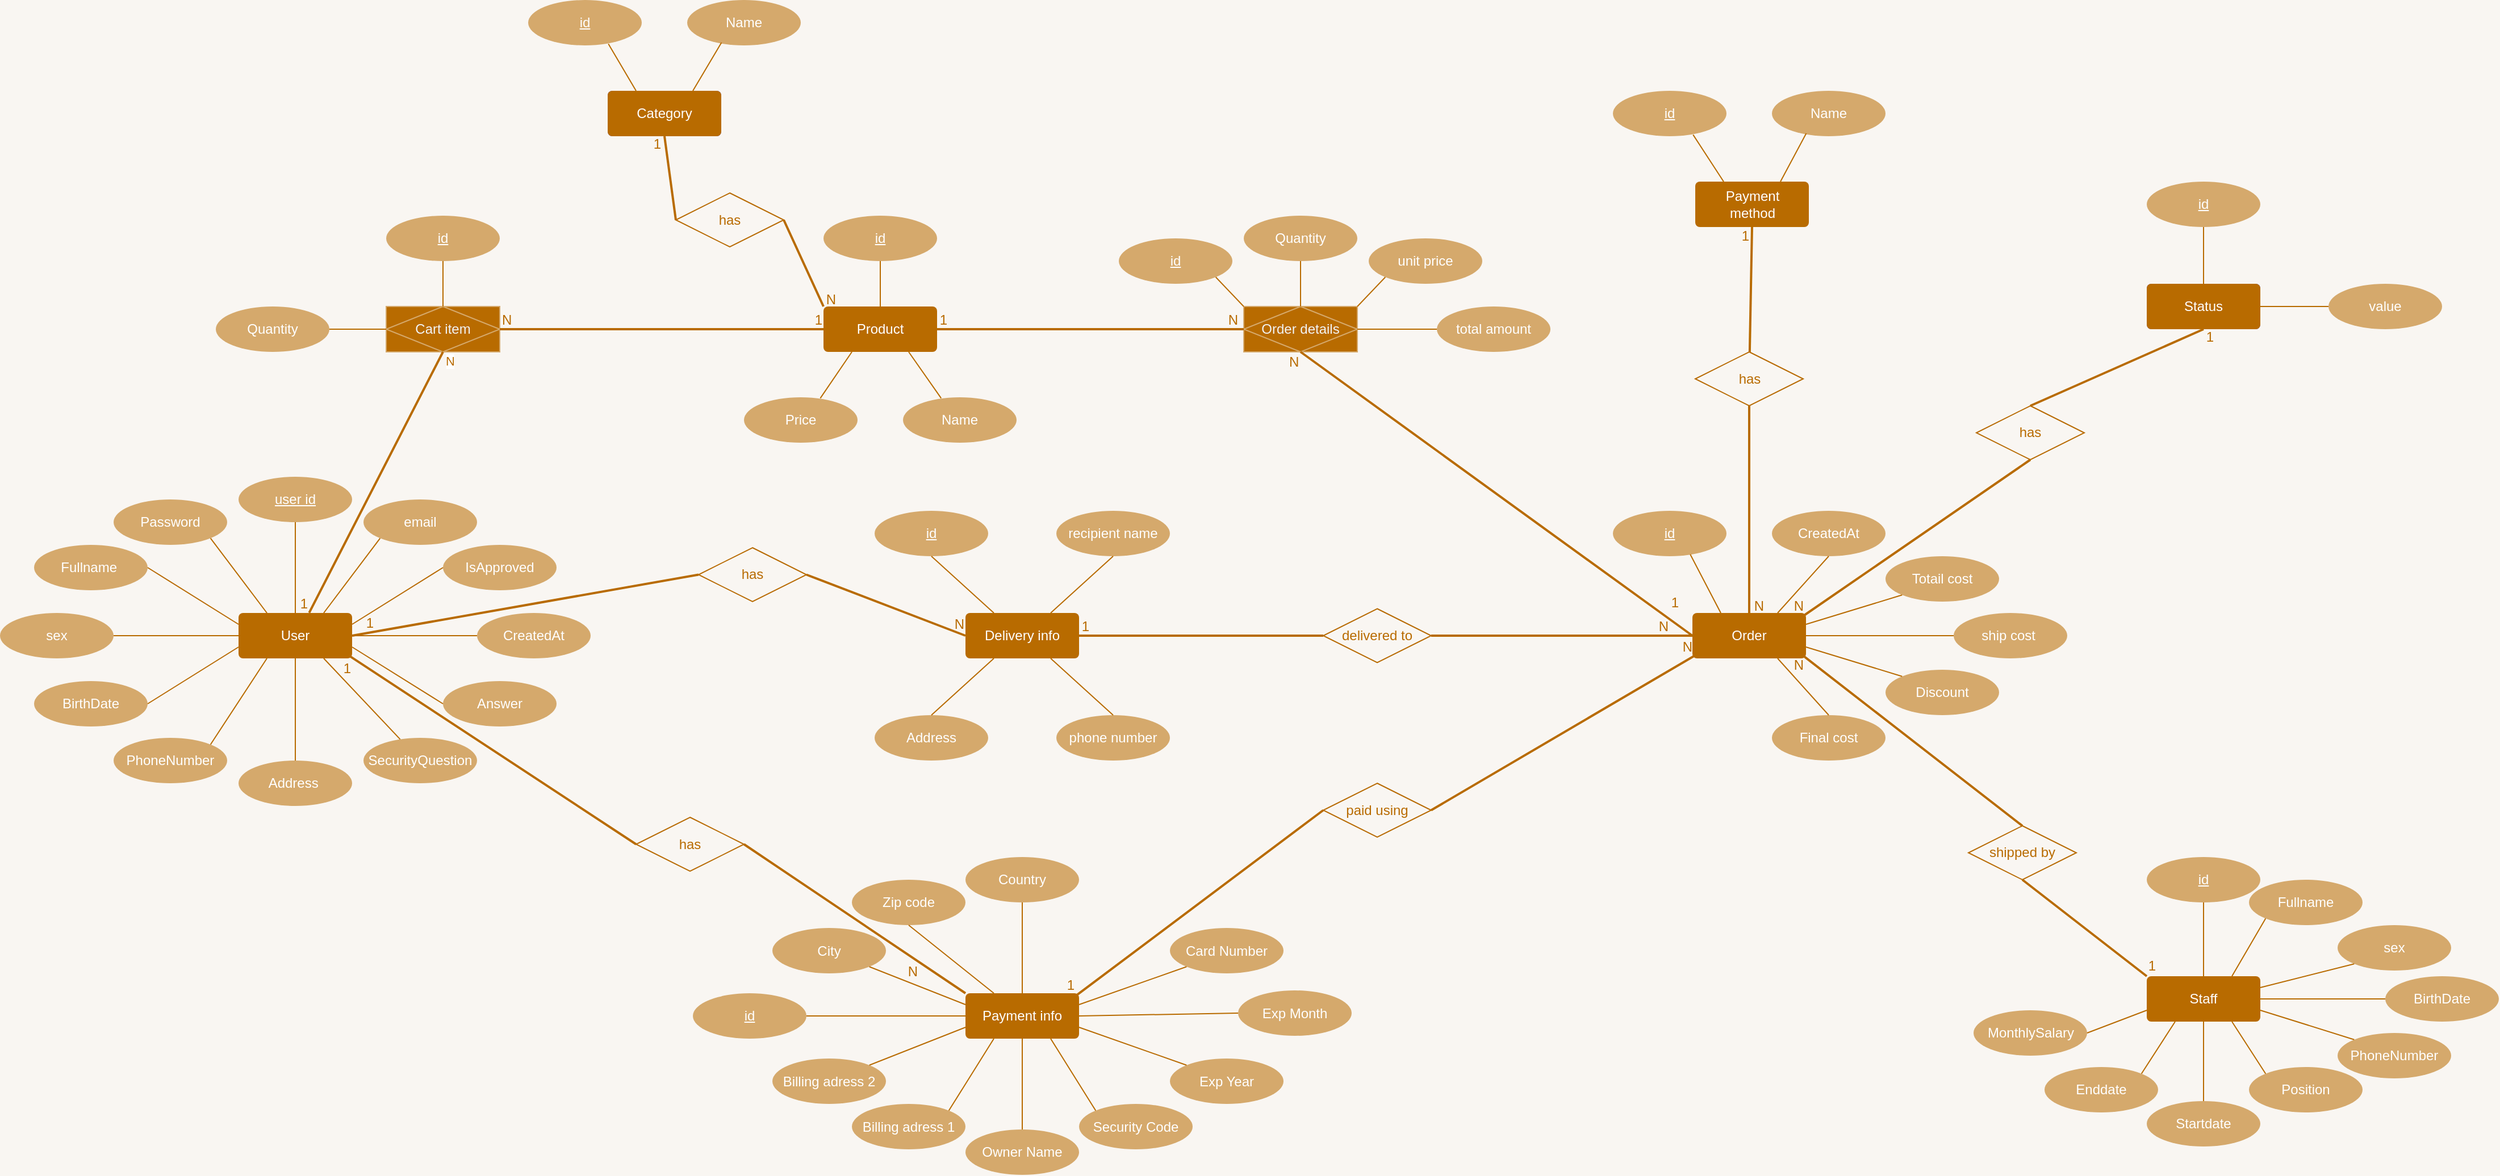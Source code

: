 <mxfile version="24.5.2" type="onedrive">
  <diagram name="Trang-1" id="nbeNxIkKPZL1l8hbyxrk">
    <mxGraphModel grid="0" page="0" gridSize="10" guides="1" tooltips="1" connect="1" arrows="1" fold="1" pageScale="1" pageWidth="827" pageHeight="1169" background="#f9f6f2" math="0" shadow="0">
      <root>
        <mxCell id="0" />
        <mxCell id="1" parent="0" />
        <mxCell id="2ZhJ8DFNQ6aClo3LyEr2-184" value="User" style="rounded=1;arcSize=10;whiteSpace=wrap;html=1;align=center;fillColor=#b86b00;fontColor=#ffffff;strokeColor=none;fillStyle=solid;" vertex="1" parent="1">
          <mxGeometry x="170" y="330" width="100" height="40" as="geometry" />
        </mxCell>
        <mxCell id="2ZhJ8DFNQ6aClo3LyEr2-185" value="email" style="ellipse;whiteSpace=wrap;html=1;align=center;fillColor=#d5a96c;fontColor=#ffffff;strokeColor=none;fillStyle=solid;" vertex="1" parent="1">
          <mxGeometry x="280" y="230" width="100" height="40" as="geometry" />
        </mxCell>
        <mxCell id="2ZhJ8DFNQ6aClo3LyEr2-186" value="user id" style="ellipse;whiteSpace=wrap;html=1;align=center;fontStyle=4;fillColor=#d5a96c;strokeColor=none;fillStyle=solid;fontColor=#FFFFFF;horizontal=1;dashed=1;dashPattern=12 12;" vertex="1" parent="1">
          <mxGeometry x="170" y="210" width="100" height="40" as="geometry" />
        </mxCell>
        <mxCell id="2ZhJ8DFNQ6aClo3LyEr2-187" value="Fullname&amp;nbsp;" style="ellipse;whiteSpace=wrap;html=1;align=center;fillColor=#d5a96c;strokeColor=none;fillStyle=solid;fontColor=#FFFFFF;" vertex="1" parent="1">
          <mxGeometry x="-10" y="270" width="100" height="40" as="geometry" />
        </mxCell>
        <mxCell id="2ZhJ8DFNQ6aClo3LyEr2-188" value="SecurityQuestion" style="ellipse;whiteSpace=wrap;html=1;align=center;fillColor=#d5a96c;strokeColor=none;fillStyle=solid;fontColor=#FFFFFF;" vertex="1" parent="1">
          <mxGeometry x="280" y="440" width="100" height="40" as="geometry" />
        </mxCell>
        <mxCell id="2ZhJ8DFNQ6aClo3LyEr2-189" value="Address&amp;nbsp;" style="ellipse;whiteSpace=wrap;html=1;align=center;fillColor=#d5a96c;strokeColor=none;fillStyle=solid;fontColor=#FFFFFF;" vertex="1" parent="1">
          <mxGeometry x="170" y="460" width="100" height="40" as="geometry" />
        </mxCell>
        <mxCell id="2ZhJ8DFNQ6aClo3LyEr2-190" value="PhoneNumber" style="ellipse;whiteSpace=wrap;html=1;align=center;fillColor=#d5a96c;strokeColor=none;fillStyle=solid;fontColor=#FFFFFF;" vertex="1" parent="1">
          <mxGeometry x="60" y="440" width="100" height="40" as="geometry" />
        </mxCell>
        <mxCell id="2ZhJ8DFNQ6aClo3LyEr2-191" value="BirthDate" style="ellipse;whiteSpace=wrap;html=1;align=center;fillColor=#d5a96c;strokeColor=none;fillStyle=solid;fontColor=#FFFFFF;" vertex="1" parent="1">
          <mxGeometry x="-10" y="390" width="100" height="40" as="geometry" />
        </mxCell>
        <mxCell id="2ZhJ8DFNQ6aClo3LyEr2-192" value="sex" style="ellipse;whiteSpace=wrap;html=1;align=center;fillColor=#d5a96c;strokeColor=none;fillStyle=solid;fontColor=#FFFFFF;" vertex="1" parent="1">
          <mxGeometry x="-40" y="330" width="100" height="40" as="geometry" />
        </mxCell>
        <mxCell id="2ZhJ8DFNQ6aClo3LyEr2-193" value="Password" style="ellipse;whiteSpace=wrap;html=1;align=center;fillColor=#d5a96c;strokeColor=none;fillStyle=solid;fontColor=#FFFFFF;" vertex="1" parent="1">
          <mxGeometry x="60" y="230" width="100" height="40" as="geometry" />
        </mxCell>
        <mxCell id="2ZhJ8DFNQ6aClo3LyEr2-194" value="CreatedAt" style="ellipse;whiteSpace=wrap;html=1;align=center;fillColor=#d5a96c;strokeColor=none;fillStyle=solid;fontColor=#FFFFFF;" vertex="1" parent="1">
          <mxGeometry x="380" y="330" width="100" height="40" as="geometry" />
        </mxCell>
        <mxCell id="2ZhJ8DFNQ6aClo3LyEr2-195" value="Answer" style="ellipse;whiteSpace=wrap;html=1;align=center;fillColor=#d5a96c;strokeColor=none;fillStyle=solid;fontColor=#FFFFFF;" vertex="1" parent="1">
          <mxGeometry x="350" y="390" width="100" height="40" as="geometry" />
        </mxCell>
        <mxCell id="2ZhJ8DFNQ6aClo3LyEr2-196" value="IsApproved" style="ellipse;whiteSpace=wrap;html=1;align=center;fillColor=#d5a96c;strokeColor=none;fillStyle=solid;fontColor=#FFFFFF;" vertex="1" parent="1">
          <mxGeometry x="350" y="270" width="100" height="40" as="geometry" />
        </mxCell>
        <mxCell id="2ZhJ8DFNQ6aClo3LyEr2-197" value="" style="endArrow=none;html=1;rounded=0;entryX=0.5;entryY=1;entryDx=0;entryDy=0;exitX=0.5;exitY=0;exitDx=0;exitDy=0;strokeColor=#b86b00;fontColor=#b86b00;" edge="1" parent="1" source="2ZhJ8DFNQ6aClo3LyEr2-184" target="2ZhJ8DFNQ6aClo3LyEr2-186">
          <mxGeometry relative="1" as="geometry">
            <mxPoint x="330" y="420" as="sourcePoint" />
            <mxPoint x="490" y="420" as="targetPoint" />
          </mxGeometry>
        </mxCell>
        <mxCell id="2ZhJ8DFNQ6aClo3LyEr2-198" value="" style="endArrow=none;html=1;rounded=0;entryX=0;entryY=1;entryDx=0;entryDy=0;exitX=0.75;exitY=0;exitDx=0;exitDy=0;strokeColor=#b86b00;fontColor=#b86b00;" edge="1" parent="1" source="2ZhJ8DFNQ6aClo3LyEr2-184" target="2ZhJ8DFNQ6aClo3LyEr2-185">
          <mxGeometry relative="1" as="geometry">
            <mxPoint x="250" y="330" as="sourcePoint" />
            <mxPoint x="230" y="260" as="targetPoint" />
          </mxGeometry>
        </mxCell>
        <mxCell id="2ZhJ8DFNQ6aClo3LyEr2-199" value="" style="endArrow=none;html=1;rounded=0;entryX=0;entryY=0.5;entryDx=0;entryDy=0;exitX=1;exitY=0.25;exitDx=0;exitDy=0;strokeColor=#b86b00;fontColor=#b86b00;" edge="1" parent="1" source="2ZhJ8DFNQ6aClo3LyEr2-184" target="2ZhJ8DFNQ6aClo3LyEr2-196">
          <mxGeometry relative="1" as="geometry">
            <mxPoint x="240" y="350" as="sourcePoint" />
            <mxPoint x="240" y="270" as="targetPoint" />
          </mxGeometry>
        </mxCell>
        <mxCell id="2ZhJ8DFNQ6aClo3LyEr2-200" value="" style="endArrow=none;html=1;rounded=0;entryX=0;entryY=0.5;entryDx=0;entryDy=0;exitX=1;exitY=0.5;exitDx=0;exitDy=0;strokeColor=#b86b00;fontColor=#b86b00;" edge="1" parent="1" source="2ZhJ8DFNQ6aClo3LyEr2-184" target="2ZhJ8DFNQ6aClo3LyEr2-194">
          <mxGeometry relative="1" as="geometry">
            <mxPoint x="250" y="360" as="sourcePoint" />
            <mxPoint x="250" y="280" as="targetPoint" />
          </mxGeometry>
        </mxCell>
        <mxCell id="2ZhJ8DFNQ6aClo3LyEr2-201" value="" style="endArrow=none;html=1;rounded=0;entryX=0;entryY=0.5;entryDx=0;entryDy=0;exitX=1;exitY=0.75;exitDx=0;exitDy=0;strokeColor=#b86b00;fontColor=#b86b00;" edge="1" parent="1" source="2ZhJ8DFNQ6aClo3LyEr2-184" target="2ZhJ8DFNQ6aClo3LyEr2-195">
          <mxGeometry relative="1" as="geometry">
            <mxPoint x="260" y="370" as="sourcePoint" />
            <mxPoint x="260" y="290" as="targetPoint" />
          </mxGeometry>
        </mxCell>
        <mxCell id="2ZhJ8DFNQ6aClo3LyEr2-202" value="" style="endArrow=none;html=1;rounded=0;exitX=0.75;exitY=1;exitDx=0;exitDy=0;strokeColor=#b86b00;fontColor=#b86b00;" edge="1" parent="1" source="2ZhJ8DFNQ6aClo3LyEr2-184" target="2ZhJ8DFNQ6aClo3LyEr2-188">
          <mxGeometry relative="1" as="geometry">
            <mxPoint x="256" y="374" as="sourcePoint" />
            <mxPoint x="270" y="300" as="targetPoint" />
          </mxGeometry>
        </mxCell>
        <mxCell id="2ZhJ8DFNQ6aClo3LyEr2-203" value="" style="endArrow=none;html=1;rounded=0;entryX=0.5;entryY=1;entryDx=0;entryDy=0;exitX=0.5;exitY=0;exitDx=0;exitDy=0;strokeColor=#b86b00;fontColor=#b86b00;" edge="1" parent="1" source="2ZhJ8DFNQ6aClo3LyEr2-189" target="2ZhJ8DFNQ6aClo3LyEr2-184">
          <mxGeometry relative="1" as="geometry">
            <mxPoint x="280" y="390" as="sourcePoint" />
            <mxPoint x="280" y="310" as="targetPoint" />
          </mxGeometry>
        </mxCell>
        <mxCell id="2ZhJ8DFNQ6aClo3LyEr2-204" value="" style="endArrow=none;html=1;rounded=0;entryX=0.25;entryY=1;entryDx=0;entryDy=0;exitX=1;exitY=0;exitDx=0;exitDy=0;strokeColor=#b86b00;fontColor=#b86b00;" edge="1" parent="1" source="2ZhJ8DFNQ6aClo3LyEr2-190" target="2ZhJ8DFNQ6aClo3LyEr2-184">
          <mxGeometry relative="1" as="geometry">
            <mxPoint x="290" y="400" as="sourcePoint" />
            <mxPoint x="290" y="320" as="targetPoint" />
          </mxGeometry>
        </mxCell>
        <mxCell id="2ZhJ8DFNQ6aClo3LyEr2-205" value="" style="endArrow=none;html=1;rounded=0;entryX=1;entryY=1;entryDx=0;entryDy=0;exitX=0.25;exitY=0;exitDx=0;exitDy=0;strokeColor=#b86b00;fontColor=#b86b00;" edge="1" parent="1" source="2ZhJ8DFNQ6aClo3LyEr2-184" target="2ZhJ8DFNQ6aClo3LyEr2-193">
          <mxGeometry relative="1" as="geometry">
            <mxPoint x="300" y="410" as="sourcePoint" />
            <mxPoint x="300" y="330" as="targetPoint" />
          </mxGeometry>
        </mxCell>
        <mxCell id="2ZhJ8DFNQ6aClo3LyEr2-206" value="" style="endArrow=none;html=1;rounded=0;entryX=1;entryY=0.5;entryDx=0;entryDy=0;exitX=0;exitY=0.5;exitDx=0;exitDy=0;strokeColor=#b86b00;fontColor=#b86b00;" edge="1" parent="1" source="2ZhJ8DFNQ6aClo3LyEr2-184" target="2ZhJ8DFNQ6aClo3LyEr2-192">
          <mxGeometry relative="1" as="geometry">
            <mxPoint x="310" y="420" as="sourcePoint" />
            <mxPoint x="310" y="340" as="targetPoint" />
          </mxGeometry>
        </mxCell>
        <mxCell id="2ZhJ8DFNQ6aClo3LyEr2-207" value="" style="endArrow=none;html=1;rounded=0;entryX=1;entryY=0.5;entryDx=0;entryDy=0;exitX=0;exitY=0.25;exitDx=0;exitDy=0;strokeColor=#b86b00;fontColor=#b86b00;" edge="1" parent="1" source="2ZhJ8DFNQ6aClo3LyEr2-184" target="2ZhJ8DFNQ6aClo3LyEr2-187">
          <mxGeometry relative="1" as="geometry">
            <mxPoint x="320" y="430" as="sourcePoint" />
            <mxPoint x="320" y="350" as="targetPoint" />
          </mxGeometry>
        </mxCell>
        <mxCell id="2ZhJ8DFNQ6aClo3LyEr2-208" value="" style="endArrow=none;html=1;rounded=0;entryX=1;entryY=0.5;entryDx=0;entryDy=0;exitX=0;exitY=0.75;exitDx=0;exitDy=0;strokeColor=#b86b00;fontColor=#b86b00;" edge="1" parent="1" source="2ZhJ8DFNQ6aClo3LyEr2-184" target="2ZhJ8DFNQ6aClo3LyEr2-191">
          <mxGeometry relative="1" as="geometry">
            <mxPoint x="330" y="440" as="sourcePoint" />
            <mxPoint x="330" y="360" as="targetPoint" />
          </mxGeometry>
        </mxCell>
        <mxCell id="2ZhJ8DFNQ6aClo3LyEr2-209" value="Cart item" style="shape=associativeEntity;whiteSpace=wrap;html=1;align=center;strokeColor=#d5a96c;fillColor=#b86b00;fontColor=#f1f3f4;fillStyle=solid;" vertex="1" parent="1">
          <mxGeometry x="300" y="60" width="100" height="40" as="geometry" />
        </mxCell>
        <mxCell id="2ZhJ8DFNQ6aClo3LyEr2-210" value="" style="endArrow=none;html=1;rounded=0;entryX=0.622;entryY=-0.004;entryDx=0;entryDy=0;entryPerimeter=0;exitX=0.5;exitY=1;exitDx=0;exitDy=0;strokeWidth=2;strokeColor=#b86b00;" edge="1" parent="1" source="2ZhJ8DFNQ6aClo3LyEr2-209" target="2ZhJ8DFNQ6aClo3LyEr2-184">
          <mxGeometry relative="1" as="geometry">
            <mxPoint x="250" y="260" as="sourcePoint" />
            <mxPoint x="410" y="260" as="targetPoint" />
          </mxGeometry>
        </mxCell>
        <mxCell id="2ZhJ8DFNQ6aClo3LyEr2-211" value="1" style="resizable=0;html=1;whiteSpace=wrap;align=right;verticalAlign=bottom;fontColor=#b86b00;" connectable="0" vertex="1" parent="2ZhJ8DFNQ6aClo3LyEr2-210">
          <mxGeometry x="1" relative="1" as="geometry" />
        </mxCell>
        <mxCell id="2ZhJ8DFNQ6aClo3LyEr2-212" value="N" style="edgeLabel;html=1;align=center;verticalAlign=middle;resizable=0;points=[];fontColor=#b86b00;" vertex="1" connectable="0" parent="2ZhJ8DFNQ6aClo3LyEr2-210">
          <mxGeometry x="-0.874" y="-2" relative="1" as="geometry">
            <mxPoint x="15" y="-6" as="offset" />
          </mxGeometry>
        </mxCell>
        <mxCell id="2ZhJ8DFNQ6aClo3LyEr2-213" value="id" style="ellipse;whiteSpace=wrap;html=1;align=center;fontStyle=4;strokeColor=none;fillColor=#d5a96c;fontColor=#FFFFFF;" vertex="1" parent="1">
          <mxGeometry x="300" y="-20" width="100" height="40" as="geometry" />
        </mxCell>
        <mxCell id="2ZhJ8DFNQ6aClo3LyEr2-214" value="Quantity" style="ellipse;whiteSpace=wrap;html=1;align=center;fillColor=#d5a96c;strokeColor=none;fontColor=#FFFFFF;" vertex="1" parent="1">
          <mxGeometry x="150" y="60" width="100" height="40" as="geometry" />
        </mxCell>
        <mxCell id="2ZhJ8DFNQ6aClo3LyEr2-215" value="" style="endArrow=none;html=1;rounded=0;entryX=0.5;entryY=1;entryDx=0;entryDy=0;exitX=0.5;exitY=0;exitDx=0;exitDy=0;strokeColor=#b86b00;fontColor=#b86b00;" edge="1" parent="1" source="2ZhJ8DFNQ6aClo3LyEr2-209" target="2ZhJ8DFNQ6aClo3LyEr2-213">
          <mxGeometry relative="1" as="geometry">
            <mxPoint x="220" y="150" as="sourcePoint" />
            <mxPoint x="380" y="150" as="targetPoint" />
          </mxGeometry>
        </mxCell>
        <mxCell id="2ZhJ8DFNQ6aClo3LyEr2-216" value="" style="endArrow=none;html=1;rounded=0;entryX=1;entryY=0.5;entryDx=0;entryDy=0;exitX=0;exitY=0.5;exitDx=0;exitDy=0;strokeColor=#b86b00;fontColor=#b86b00;" edge="1" parent="1" source="2ZhJ8DFNQ6aClo3LyEr2-209" target="2ZhJ8DFNQ6aClo3LyEr2-214">
          <mxGeometry relative="1" as="geometry">
            <mxPoint x="360" y="70" as="sourcePoint" />
            <mxPoint x="360" y="30" as="targetPoint" />
          </mxGeometry>
        </mxCell>
        <mxCell id="2ZhJ8DFNQ6aClo3LyEr2-217" value="Product" style="rounded=1;arcSize=10;whiteSpace=wrap;html=1;align=center;strokeColor=none;fillColor=#b86b00;fontColor=#ffffff;fillStyle=solid;" vertex="1" parent="1">
          <mxGeometry x="685" y="60" width="100" height="40" as="geometry" />
        </mxCell>
        <mxCell id="2ZhJ8DFNQ6aClo3LyEr2-218" value="" style="endArrow=none;html=1;rounded=0;exitX=1;exitY=0.5;exitDx=0;exitDy=0;entryX=0;entryY=0.5;entryDx=0;entryDy=0;strokeWidth=2;strokeColor=#b86b00;" edge="1" parent="1" source="2ZhJ8DFNQ6aClo3LyEr2-209" target="2ZhJ8DFNQ6aClo3LyEr2-217">
          <mxGeometry relative="1" as="geometry">
            <mxPoint x="665" y="210" as="sourcePoint" />
            <mxPoint x="825" y="210" as="targetPoint" />
          </mxGeometry>
        </mxCell>
        <mxCell id="2ZhJ8DFNQ6aClo3LyEr2-219" value="N" style="resizable=0;html=1;whiteSpace=wrap;align=left;verticalAlign=bottom;fontColor=#b86b00;" connectable="0" vertex="1" parent="2ZhJ8DFNQ6aClo3LyEr2-218">
          <mxGeometry x="-1" relative="1" as="geometry" />
        </mxCell>
        <mxCell id="2ZhJ8DFNQ6aClo3LyEr2-220" value="1" style="resizable=0;html=1;whiteSpace=wrap;align=right;verticalAlign=bottom;fontColor=#b86b00;" connectable="0" vertex="1" parent="2ZhJ8DFNQ6aClo3LyEr2-218">
          <mxGeometry x="1" relative="1" as="geometry" />
        </mxCell>
        <mxCell id="2ZhJ8DFNQ6aClo3LyEr2-221" value="id" style="ellipse;whiteSpace=wrap;html=1;align=center;fontStyle=4;strokeColor=none;fillColor=#d5a96c;fontColor=#FFFFFF;" vertex="1" parent="1">
          <mxGeometry x="685" y="-20" width="100" height="40" as="geometry" />
        </mxCell>
        <mxCell id="2ZhJ8DFNQ6aClo3LyEr2-222" value="Name" style="ellipse;whiteSpace=wrap;html=1;align=center;fillColor=#d5a96c;strokeColor=none;fillStyle=solid;fontColor=#FFFFFF;" vertex="1" parent="1">
          <mxGeometry x="755" y="140" width="100" height="40" as="geometry" />
        </mxCell>
        <mxCell id="2ZhJ8DFNQ6aClo3LyEr2-223" value="Price" style="ellipse;whiteSpace=wrap;html=1;align=center;fillColor=#d5a96c;strokeColor=none;fillStyle=solid;fontColor=#FFFFFF;" vertex="1" parent="1">
          <mxGeometry x="615" y="140" width="100" height="40" as="geometry" />
        </mxCell>
        <mxCell id="2ZhJ8DFNQ6aClo3LyEr2-224" value="" style="endArrow=none;html=1;rounded=0;entryX=0.5;entryY=1;entryDx=0;entryDy=0;exitX=0.5;exitY=0;exitDx=0;exitDy=0;strokeColor=#b86b00;fontColor=#b86b00;" edge="1" parent="1" source="2ZhJ8DFNQ6aClo3LyEr2-217" target="2ZhJ8DFNQ6aClo3LyEr2-221">
          <mxGeometry relative="1" as="geometry">
            <mxPoint x="405" y="70" as="sourcePoint" />
            <mxPoint x="405" y="30" as="targetPoint" />
          </mxGeometry>
        </mxCell>
        <mxCell id="2ZhJ8DFNQ6aClo3LyEr2-225" value="" style="endArrow=none;html=1;rounded=0;entryX=0.25;entryY=1;entryDx=0;entryDy=0;exitX=0.672;exitY=0.02;exitDx=0;exitDy=0;exitPerimeter=0;strokeColor=#b86b00;fontColor=#b86b00;" edge="1" parent="1" source="2ZhJ8DFNQ6aClo3LyEr2-223" target="2ZhJ8DFNQ6aClo3LyEr2-217">
          <mxGeometry relative="1" as="geometry">
            <mxPoint x="745" y="70" as="sourcePoint" />
            <mxPoint x="745" y="30" as="targetPoint" />
          </mxGeometry>
        </mxCell>
        <mxCell id="2ZhJ8DFNQ6aClo3LyEr2-226" value="" style="endArrow=none;html=1;rounded=0;entryX=0.75;entryY=1;entryDx=0;entryDy=0;exitX=0.336;exitY=0.02;exitDx=0;exitDy=0;exitPerimeter=0;strokeColor=#b86b00;fontColor=#b86b00;" edge="1" parent="1" source="2ZhJ8DFNQ6aClo3LyEr2-222" target="2ZhJ8DFNQ6aClo3LyEr2-217">
          <mxGeometry relative="1" as="geometry">
            <mxPoint x="755" y="80" as="sourcePoint" />
            <mxPoint x="755" y="40" as="targetPoint" />
          </mxGeometry>
        </mxCell>
        <mxCell id="2ZhJ8DFNQ6aClo3LyEr2-227" value="Category" style="rounded=1;arcSize=10;whiteSpace=wrap;html=1;align=center;strokeColor=none;fillColor=#6666ff;fontColor=#ffffff;" vertex="1" parent="1">
          <mxGeometry x="495" y="-130" width="100" height="40" as="geometry" />
        </mxCell>
        <mxCell id="2ZhJ8DFNQ6aClo3LyEr2-228" value="Category" style="rounded=1;arcSize=10;whiteSpace=wrap;html=1;align=center;strokeColor=none;fillColor=#b86b00;fontColor=#ffffff;fillStyle=solid;" vertex="1" parent="1">
          <mxGeometry x="495" y="-130" width="100" height="40" as="geometry" />
        </mxCell>
        <mxCell id="2ZhJ8DFNQ6aClo3LyEr2-229" value="Name" style="ellipse;whiteSpace=wrap;html=1;align=center;fillColor=#d5a96c;strokeColor=none;fillStyle=solid;fontColor=#FFFFFF;" vertex="1" parent="1">
          <mxGeometry x="565" y="-210" width="100" height="40" as="geometry" />
        </mxCell>
        <mxCell id="2ZhJ8DFNQ6aClo3LyEr2-230" value="id" style="ellipse;whiteSpace=wrap;html=1;align=center;fontStyle=4;strokeColor=none;fillColor=#d5a96c;fontColor=#FFFFFF;" vertex="1" parent="1">
          <mxGeometry x="425" y="-210" width="100" height="40" as="geometry" />
        </mxCell>
        <mxCell id="2ZhJ8DFNQ6aClo3LyEr2-231" value="" style="endArrow=none;html=1;rounded=0;entryX=0.302;entryY=0.938;entryDx=0;entryDy=0;exitX=0.75;exitY=0;exitDx=0;exitDy=0;entryPerimeter=0;strokeColor=#b86b00;fontColor=#b86b00;" edge="1" parent="1" source="2ZhJ8DFNQ6aClo3LyEr2-228" target="2ZhJ8DFNQ6aClo3LyEr2-229">
          <mxGeometry relative="1" as="geometry">
            <mxPoint x="725" y="30" as="sourcePoint" />
            <mxPoint x="725" y="-10" as="targetPoint" />
          </mxGeometry>
        </mxCell>
        <mxCell id="2ZhJ8DFNQ6aClo3LyEr2-232" value="" style="endArrow=none;html=1;rounded=0;entryX=0.706;entryY=0.967;entryDx=0;entryDy=0;exitX=0.25;exitY=0;exitDx=0;exitDy=0;entryPerimeter=0;strokeColor=#b86b00;fontColor=#b86b00;" edge="1" parent="1" source="2ZhJ8DFNQ6aClo3LyEr2-228" target="2ZhJ8DFNQ6aClo3LyEr2-230">
          <mxGeometry relative="1" as="geometry">
            <mxPoint x="580" y="-120" as="sourcePoint" />
            <mxPoint x="605" y="-162" as="targetPoint" />
          </mxGeometry>
        </mxCell>
        <mxCell id="2ZhJ8DFNQ6aClo3LyEr2-233" value="has" style="shape=rhombus;perimeter=rhombusPerimeter;whiteSpace=wrap;html=1;align=center;fillColor=none;strokeColor=#b86b00;fontColor=#b86b00;" vertex="1" parent="1">
          <mxGeometry x="555" y="-40" width="95" height="47.5" as="geometry" />
        </mxCell>
        <mxCell id="2ZhJ8DFNQ6aClo3LyEr2-234" value="" style="endArrow=none;html=1;rounded=0;entryX=0.5;entryY=1;entryDx=0;entryDy=0;exitX=0;exitY=0.5;exitDx=0;exitDy=0;strokeWidth=2;strokeColor=#b86b00;" edge="1" parent="1" source="2ZhJ8DFNQ6aClo3LyEr2-233" target="2ZhJ8DFNQ6aClo3LyEr2-228">
          <mxGeometry relative="1" as="geometry">
            <mxPoint x="665" as="sourcePoint" />
            <mxPoint x="825" as="targetPoint" />
          </mxGeometry>
        </mxCell>
        <mxCell id="2ZhJ8DFNQ6aClo3LyEr2-235" value="1" style="resizable=0;html=1;whiteSpace=wrap;align=right;verticalAlign=bottom;fontColor=#b86b00;" connectable="0" vertex="1" parent="2ZhJ8DFNQ6aClo3LyEr2-234">
          <mxGeometry x="1" relative="1" as="geometry">
            <mxPoint x="-1" y="16" as="offset" />
          </mxGeometry>
        </mxCell>
        <mxCell id="2ZhJ8DFNQ6aClo3LyEr2-236" value="" style="endArrow=none;html=1;rounded=0;entryX=0;entryY=0;entryDx=0;entryDy=0;exitX=1;exitY=0.5;exitDx=0;exitDy=0;strokeWidth=2;strokeColor=#b86b00;" edge="1" parent="1" source="2ZhJ8DFNQ6aClo3LyEr2-233" target="2ZhJ8DFNQ6aClo3LyEr2-217">
          <mxGeometry relative="1" as="geometry">
            <mxPoint x="565" y="-6" as="sourcePoint" />
            <mxPoint x="555" y="-80" as="targetPoint" />
          </mxGeometry>
        </mxCell>
        <mxCell id="2ZhJ8DFNQ6aClo3LyEr2-237" value="N" style="resizable=0;html=1;whiteSpace=wrap;align=right;verticalAlign=bottom;fontColor=#b86b00;" connectable="0" vertex="1" parent="2ZhJ8DFNQ6aClo3LyEr2-236">
          <mxGeometry x="1" relative="1" as="geometry">
            <mxPoint x="12" y="2" as="offset" />
          </mxGeometry>
        </mxCell>
        <mxCell id="2ZhJ8DFNQ6aClo3LyEr2-238" value="Order details" style="shape=associativeEntity;whiteSpace=wrap;html=1;align=center;strokeColor=#d5a96c;fillColor=#b86b00;fontColor=#f1f3f4;fillStyle=solid;" vertex="1" parent="1">
          <mxGeometry x="1055" y="60" width="100" height="40" as="geometry" />
        </mxCell>
        <mxCell id="2ZhJ8DFNQ6aClo3LyEr2-239" value="id" style="ellipse;whiteSpace=wrap;html=1;align=center;fontStyle=4;strokeColor=none;fillColor=#d5a96c;fontColor=#FFFFFF;" vertex="1" parent="1">
          <mxGeometry x="945" width="100" height="40" as="geometry" />
        </mxCell>
        <mxCell id="2ZhJ8DFNQ6aClo3LyEr2-240" value="Quantity" style="ellipse;whiteSpace=wrap;html=1;align=center;fillColor=#d5a96c;strokeColor=none;fontColor=#FFFFFF;" vertex="1" parent="1">
          <mxGeometry x="1055" y="-20" width="100" height="40" as="geometry" />
        </mxCell>
        <mxCell id="2ZhJ8DFNQ6aClo3LyEr2-241" value="unit price" style="ellipse;whiteSpace=wrap;html=1;align=center;fillColor=#d5a96c;strokeColor=none;fontColor=#FFFFFF;" vertex="1" parent="1">
          <mxGeometry x="1165" width="100" height="40" as="geometry" />
        </mxCell>
        <mxCell id="2ZhJ8DFNQ6aClo3LyEr2-242" value="total amount" style="ellipse;whiteSpace=wrap;html=1;align=center;fillColor=#d5a96c;strokeColor=none;fontColor=#FFFFFF;" vertex="1" parent="1">
          <mxGeometry x="1225" y="60" width="100" height="40" as="geometry" />
        </mxCell>
        <mxCell id="2ZhJ8DFNQ6aClo3LyEr2-243" value="" style="endArrow=none;html=1;rounded=0;entryX=1;entryY=1;entryDx=0;entryDy=0;exitX=0;exitY=0;exitDx=0;exitDy=0;strokeColor=#b86b00;fontColor=#b86b00;" edge="1" parent="1" source="2ZhJ8DFNQ6aClo3LyEr2-238" target="2ZhJ8DFNQ6aClo3LyEr2-239">
          <mxGeometry relative="1" as="geometry">
            <mxPoint x="745" y="70" as="sourcePoint" />
            <mxPoint x="745" y="30" as="targetPoint" />
          </mxGeometry>
        </mxCell>
        <mxCell id="2ZhJ8DFNQ6aClo3LyEr2-244" value="" style="endArrow=none;html=1;rounded=0;entryX=0.5;entryY=1;entryDx=0;entryDy=0;exitX=0.5;exitY=0;exitDx=0;exitDy=0;strokeColor=#b86b00;fontColor=#b86b00;" edge="1" parent="1" source="2ZhJ8DFNQ6aClo3LyEr2-238" target="2ZhJ8DFNQ6aClo3LyEr2-240">
          <mxGeometry relative="1" as="geometry">
            <mxPoint x="755" y="80" as="sourcePoint" />
            <mxPoint x="755" y="40" as="targetPoint" />
          </mxGeometry>
        </mxCell>
        <mxCell id="2ZhJ8DFNQ6aClo3LyEr2-245" value="" style="endArrow=none;html=1;rounded=0;entryX=0;entryY=1;entryDx=0;entryDy=0;exitX=1;exitY=0;exitDx=0;exitDy=0;strokeColor=#b86b00;fontColor=#b86b00;" edge="1" parent="1" source="2ZhJ8DFNQ6aClo3LyEr2-238" target="2ZhJ8DFNQ6aClo3LyEr2-241">
          <mxGeometry relative="1" as="geometry">
            <mxPoint x="765" y="90" as="sourcePoint" />
            <mxPoint x="765" y="50" as="targetPoint" />
          </mxGeometry>
        </mxCell>
        <mxCell id="2ZhJ8DFNQ6aClo3LyEr2-246" value="" style="endArrow=none;html=1;rounded=0;entryX=0;entryY=0.5;entryDx=0;entryDy=0;exitX=1;exitY=0.5;exitDx=0;exitDy=0;strokeColor=#b86b00;fontColor=#b86b00;" edge="1" parent="1" source="2ZhJ8DFNQ6aClo3LyEr2-238" target="2ZhJ8DFNQ6aClo3LyEr2-242">
          <mxGeometry relative="1" as="geometry">
            <mxPoint x="1165" y="70" as="sourcePoint" />
            <mxPoint x="1190" y="44" as="targetPoint" />
          </mxGeometry>
        </mxCell>
        <mxCell id="2ZhJ8DFNQ6aClo3LyEr2-247" value="" style="endArrow=none;html=1;rounded=0;exitX=0;exitY=0.5;exitDx=0;exitDy=0;entryX=1;entryY=0.5;entryDx=0;entryDy=0;strokeWidth=2;strokeColor=#b86b00;" edge="1" parent="1" source="2ZhJ8DFNQ6aClo3LyEr2-238" target="2ZhJ8DFNQ6aClo3LyEr2-217">
          <mxGeometry relative="1" as="geometry">
            <mxPoint x="455" y="90" as="sourcePoint" />
            <mxPoint x="695" y="90" as="targetPoint" />
          </mxGeometry>
        </mxCell>
        <mxCell id="2ZhJ8DFNQ6aClo3LyEr2-250" value="1" style="resizable=0;html=1;whiteSpace=wrap;align=right;verticalAlign=bottom;fontColor=#b86b00;" connectable="0" vertex="1" parent="1">
          <mxGeometry x="695" y="90" as="geometry" />
        </mxCell>
        <mxCell id="2ZhJ8DFNQ6aClo3LyEr2-251" value="1" style="resizable=0;html=1;whiteSpace=wrap;align=right;verticalAlign=bottom;fontColor=#b86b00;" connectable="0" vertex="1" parent="1">
          <mxGeometry x="795" y="80" as="geometry" />
        </mxCell>
        <mxCell id="2ZhJ8DFNQ6aClo3LyEr2-252" value="N" style="resizable=0;html=1;whiteSpace=wrap;align=right;verticalAlign=bottom;fontColor=#b86b00;" connectable="0" vertex="1" parent="1">
          <mxGeometry x="710.998" y="78.002" as="geometry">
            <mxPoint x="341" y="2" as="offset" />
          </mxGeometry>
        </mxCell>
        <mxCell id="2ZhJ8DFNQ6aClo3LyEr2-253" value="Order" style="rounded=1;arcSize=10;whiteSpace=wrap;html=1;align=center;strokeColor=none;fillColor=#b86b00;fontColor=#ffffff;fillStyle=solid;" vertex="1" parent="1">
          <mxGeometry x="1450" y="330" width="100" height="40" as="geometry" />
        </mxCell>
        <mxCell id="2ZhJ8DFNQ6aClo3LyEr2-254" value="id" style="ellipse;whiteSpace=wrap;html=1;align=center;fontStyle=4;strokeColor=none;fillColor=#d5a96c;fontColor=#FFFFFF;" vertex="1" parent="1">
          <mxGeometry x="1380" y="240" width="100" height="40" as="geometry" />
        </mxCell>
        <mxCell id="2ZhJ8DFNQ6aClo3LyEr2-255" value="CreatedAt" style="ellipse;whiteSpace=wrap;html=1;align=center;fillColor=#d5a96c;strokeColor=none;fillStyle=solid;fontColor=#FFFFFF;" vertex="1" parent="1">
          <mxGeometry x="1520" y="240" width="100" height="40" as="geometry" />
        </mxCell>
        <mxCell id="2ZhJ8DFNQ6aClo3LyEr2-256" value="ship cost&amp;nbsp;" style="ellipse;whiteSpace=wrap;html=1;align=center;fillColor=#d5a96c;strokeColor=none;fillStyle=solid;fontColor=#FFFFFF;" vertex="1" parent="1">
          <mxGeometry x="1680" y="330" width="100" height="40" as="geometry" />
        </mxCell>
        <mxCell id="2ZhJ8DFNQ6aClo3LyEr2-257" value="Totail cost" style="ellipse;whiteSpace=wrap;html=1;align=center;fillColor=#d5a96c;strokeColor=none;fillStyle=solid;fontColor=#FFFFFF;" vertex="1" parent="1">
          <mxGeometry x="1620" y="280" width="100" height="40" as="geometry" />
        </mxCell>
        <mxCell id="2ZhJ8DFNQ6aClo3LyEr2-258" value="Discount" style="ellipse;whiteSpace=wrap;html=1;align=center;fillColor=#d5a96c;strokeColor=none;fillStyle=solid;fontColor=#FFFFFF;" vertex="1" parent="1">
          <mxGeometry x="1620" y="380" width="100" height="40" as="geometry" />
        </mxCell>
        <mxCell id="2ZhJ8DFNQ6aClo3LyEr2-259" value="Final cost" style="ellipse;whiteSpace=wrap;html=1;align=center;fillColor=#d5a96c;strokeColor=none;fillStyle=solid;fontColor=#FFFFFF;" vertex="1" parent="1">
          <mxGeometry x="1520" y="420" width="100" height="40" as="geometry" />
        </mxCell>
        <mxCell id="2ZhJ8DFNQ6aClo3LyEr2-260" value="" style="endArrow=none;html=1;rounded=0;entryX=0.681;entryY=0.96;entryDx=0;entryDy=0;exitX=0.25;exitY=0;exitDx=0;exitDy=0;strokeColor=#b86b00;entryPerimeter=0;fontColor=#b86b00;" edge="1" parent="1" source="2ZhJ8DFNQ6aClo3LyEr2-253" target="2ZhJ8DFNQ6aClo3LyEr2-254">
          <mxGeometry relative="1" as="geometry">
            <mxPoint x="1160" y="-20" as="sourcePoint" />
            <mxPoint x="1230" y="-20" as="targetPoint" />
          </mxGeometry>
        </mxCell>
        <mxCell id="2ZhJ8DFNQ6aClo3LyEr2-261" value="" style="endArrow=none;html=1;rounded=0;entryX=0.5;entryY=1;entryDx=0;entryDy=0;exitX=0.75;exitY=0;exitDx=0;exitDy=0;strokeColor=#b86b00;fontColor=#b86b00;" edge="1" parent="1" source="2ZhJ8DFNQ6aClo3LyEr2-253" target="2ZhJ8DFNQ6aClo3LyEr2-255">
          <mxGeometry relative="1" as="geometry">
            <mxPoint x="1485" y="340" as="sourcePoint" />
            <mxPoint x="1448" y="288" as="targetPoint" />
          </mxGeometry>
        </mxCell>
        <mxCell id="2ZhJ8DFNQ6aClo3LyEr2-262" value="" style="endArrow=none;html=1;rounded=0;entryX=0;entryY=1;entryDx=0;entryDy=0;strokeColor=#b86b00;fontStyle=1;exitX=1;exitY=0.25;exitDx=0;exitDy=0;fontColor=#b86b00;" edge="1" parent="1" source="2ZhJ8DFNQ6aClo3LyEr2-253" target="2ZhJ8DFNQ6aClo3LyEr2-257">
          <mxGeometry relative="1" as="geometry">
            <mxPoint x="1550" y="330" as="sourcePoint" />
            <mxPoint x="1458" y="298" as="targetPoint" />
          </mxGeometry>
        </mxCell>
        <mxCell id="2ZhJ8DFNQ6aClo3LyEr2-263" value="" style="endArrow=none;html=1;rounded=0;entryX=0;entryY=0.5;entryDx=0;entryDy=0;exitX=1;exitY=0.5;exitDx=0;exitDy=0;strokeColor=#b86b00;fontColor=#b86b00;" edge="1" parent="1" source="2ZhJ8DFNQ6aClo3LyEr2-253" target="2ZhJ8DFNQ6aClo3LyEr2-256">
          <mxGeometry relative="1" as="geometry">
            <mxPoint x="1505" y="360" as="sourcePoint" />
            <mxPoint x="1468" y="308" as="targetPoint" />
          </mxGeometry>
        </mxCell>
        <mxCell id="2ZhJ8DFNQ6aClo3LyEr2-264" value="" style="endArrow=none;html=1;rounded=0;entryX=0;entryY=0;entryDx=0;entryDy=0;strokeColor=#b86b00;fontStyle=1;exitX=1;exitY=0.75;exitDx=0;exitDy=0;fontColor=#b86b00;" edge="1" parent="1" source="2ZhJ8DFNQ6aClo3LyEr2-253" target="2ZhJ8DFNQ6aClo3LyEr2-258">
          <mxGeometry relative="1" as="geometry">
            <mxPoint x="1560" y="350" as="sourcePoint" />
            <mxPoint x="1645" y="324" as="targetPoint" />
          </mxGeometry>
        </mxCell>
        <mxCell id="2ZhJ8DFNQ6aClo3LyEr2-265" value="" style="endArrow=none;html=1;rounded=0;entryX=0.5;entryY=0;entryDx=0;entryDy=0;strokeColor=#b86b00;fontStyle=1;exitX=0.75;exitY=1;exitDx=0;exitDy=0;fontColor=#b86b00;" edge="1" parent="1" source="2ZhJ8DFNQ6aClo3LyEr2-253" target="2ZhJ8DFNQ6aClo3LyEr2-259">
          <mxGeometry relative="1" as="geometry">
            <mxPoint x="1570" y="360" as="sourcePoint" />
            <mxPoint x="1655" y="334" as="targetPoint" />
          </mxGeometry>
        </mxCell>
        <mxCell id="2ZhJ8DFNQ6aClo3LyEr2-266" value="" style="endArrow=none;html=1;rounded=0;exitX=0.5;exitY=1;exitDx=0;exitDy=0;entryX=0;entryY=0.5;entryDx=0;entryDy=0;strokeWidth=2;strokeColor=#b86b00;" edge="1" parent="1" source="2ZhJ8DFNQ6aClo3LyEr2-238" target="2ZhJ8DFNQ6aClo3LyEr2-253">
          <mxGeometry relative="1" as="geometry">
            <mxPoint x="1190" y="150" as="sourcePoint" />
            <mxPoint x="920" y="150" as="targetPoint" />
          </mxGeometry>
        </mxCell>
        <mxCell id="2ZhJ8DFNQ6aClo3LyEr2-267" value="N" style="resizable=0;html=1;whiteSpace=wrap;align=left;verticalAlign=bottom;fontColor=#b86b00;" connectable="0" vertex="1" parent="2ZhJ8DFNQ6aClo3LyEr2-266">
          <mxGeometry x="-1" relative="1" as="geometry">
            <mxPoint x="-12" y="17" as="offset" />
          </mxGeometry>
        </mxCell>
        <mxCell id="2ZhJ8DFNQ6aClo3LyEr2-268" value="1" style="resizable=0;html=1;whiteSpace=wrap;align=right;verticalAlign=bottom;fontColor=#b86b00;" connectable="0" vertex="1" parent="2ZhJ8DFNQ6aClo3LyEr2-266">
          <mxGeometry x="1" relative="1" as="geometry">
            <mxPoint x="-10" y="-20" as="offset" />
          </mxGeometry>
        </mxCell>
        <mxCell id="2ZhJ8DFNQ6aClo3LyEr2-269" value="has" style="shape=rhombus;perimeter=rhombusPerimeter;whiteSpace=wrap;html=1;align=center;fillColor=none;strokeColor=#b86b00;fontColor=#b86b00;" vertex="1" parent="1">
          <mxGeometry x="1452.5" y="100" width="95" height="47.5" as="geometry" />
        </mxCell>
        <mxCell id="2ZhJ8DFNQ6aClo3LyEr2-270" value="has" style="shape=rhombus;perimeter=rhombusPerimeter;whiteSpace=wrap;html=1;align=center;fillColor=none;strokeColor=#b86b00;fontColor=#b86b00;" vertex="1" parent="1">
          <mxGeometry x="1700" y="147.5" width="95" height="47.5" as="geometry" />
        </mxCell>
        <mxCell id="2ZhJ8DFNQ6aClo3LyEr2-272" value="Payment&lt;br&gt;method" style="rounded=1;arcSize=10;whiteSpace=wrap;html=1;align=center;strokeColor=none;fillColor=#b86b00;fontColor=#ffffff;fillStyle=solid;" vertex="1" parent="1">
          <mxGeometry x="1452.5" y="-50" width="100" height="40" as="geometry" />
        </mxCell>
        <mxCell id="2ZhJ8DFNQ6aClo3LyEr2-273" value="Name" style="ellipse;whiteSpace=wrap;html=1;align=center;fillColor=#d5a96c;strokeColor=none;fillStyle=solid;fontColor=#FFFFFF;" vertex="1" parent="1">
          <mxGeometry x="1520" y="-130" width="100" height="40" as="geometry" />
        </mxCell>
        <mxCell id="2ZhJ8DFNQ6aClo3LyEr2-274" value="id" style="ellipse;whiteSpace=wrap;html=1;align=center;fontStyle=4;strokeColor=none;fillColor=#d5a96c;fontColor=#FFFFFF;" vertex="1" parent="1">
          <mxGeometry x="1380" y="-130" width="100" height="40" as="geometry" />
        </mxCell>
        <mxCell id="2ZhJ8DFNQ6aClo3LyEr2-275" value="" style="endArrow=none;html=1;rounded=0;entryX=0.302;entryY=0.938;entryDx=0;entryDy=0;exitX=0.75;exitY=0;exitDx=0;exitDy=0;entryPerimeter=0;strokeColor=#b86b00;fontColor=#b86b00;" edge="1" parent="1" source="2ZhJ8DFNQ6aClo3LyEr2-272" target="2ZhJ8DFNQ6aClo3LyEr2-273">
          <mxGeometry relative="1" as="geometry">
            <mxPoint x="1680" y="110" as="sourcePoint" />
            <mxPoint x="1680" y="70" as="targetPoint" />
          </mxGeometry>
        </mxCell>
        <mxCell id="2ZhJ8DFNQ6aClo3LyEr2-276" value="" style="endArrow=none;html=1;rounded=0;entryX=0.706;entryY=0.967;entryDx=0;entryDy=0;exitX=0.25;exitY=0;exitDx=0;exitDy=0;entryPerimeter=0;strokeColor=#b86b00;fontColor=#b86b00;" edge="1" parent="1" source="2ZhJ8DFNQ6aClo3LyEr2-272" target="2ZhJ8DFNQ6aClo3LyEr2-274">
          <mxGeometry relative="1" as="geometry">
            <mxPoint x="1535" y="-40" as="sourcePoint" />
            <mxPoint x="1560" y="-82" as="targetPoint" />
          </mxGeometry>
        </mxCell>
        <mxCell id="2ZhJ8DFNQ6aClo3LyEr2-277" value="Category" style="rounded=1;arcSize=10;whiteSpace=wrap;html=1;align=center;strokeColor=none;fillColor=#6666ff;fontColor=#ffffff;" vertex="1" parent="1">
          <mxGeometry x="1850" y="40" width="100" height="40" as="geometry" />
        </mxCell>
        <mxCell id="2ZhJ8DFNQ6aClo3LyEr2-278" value="Status" style="rounded=1;arcSize=10;whiteSpace=wrap;html=1;align=center;strokeColor=none;fillColor=#b86b00;fontColor=#ffffff;fillStyle=solid;" vertex="1" parent="1">
          <mxGeometry x="1850" y="40" width="100" height="40" as="geometry" />
        </mxCell>
        <mxCell id="2ZhJ8DFNQ6aClo3LyEr2-279" value="value" style="ellipse;whiteSpace=wrap;html=1;align=center;fillColor=#d5a96c;strokeColor=none;fillStyle=solid;fontColor=#FFFFFF;" vertex="1" parent="1">
          <mxGeometry x="2010" y="40" width="100" height="40" as="geometry" />
        </mxCell>
        <mxCell id="2ZhJ8DFNQ6aClo3LyEr2-280" value="id" style="ellipse;whiteSpace=wrap;html=1;align=center;fontStyle=4;strokeColor=none;fillColor=#d5a96c;fontColor=#FFFFFF;" vertex="1" parent="1">
          <mxGeometry x="1850" y="-50" width="100" height="40" as="geometry" />
        </mxCell>
        <mxCell id="2ZhJ8DFNQ6aClo3LyEr2-281" value="" style="endArrow=none;html=1;rounded=0;entryX=0;entryY=0.5;entryDx=0;entryDy=0;exitX=1;exitY=0.5;exitDx=0;exitDy=0;strokeColor=#b86b00;fontColor=#b86b00;" edge="1" parent="1" source="2ZhJ8DFNQ6aClo3LyEr2-278" target="2ZhJ8DFNQ6aClo3LyEr2-279">
          <mxGeometry relative="1" as="geometry">
            <mxPoint x="2080" y="200" as="sourcePoint" />
            <mxPoint x="2080" y="160" as="targetPoint" />
          </mxGeometry>
        </mxCell>
        <mxCell id="2ZhJ8DFNQ6aClo3LyEr2-282" value="" style="endArrow=none;html=1;rounded=0;entryX=0.5;entryY=1;entryDx=0;entryDy=0;exitX=0.5;exitY=0;exitDx=0;exitDy=0;strokeColor=#b86b00;fontColor=#b86b00;" edge="1" parent="1" source="2ZhJ8DFNQ6aClo3LyEr2-278" target="2ZhJ8DFNQ6aClo3LyEr2-280">
          <mxGeometry relative="1" as="geometry">
            <mxPoint x="1935" y="50" as="sourcePoint" />
            <mxPoint x="1960" y="8" as="targetPoint" />
          </mxGeometry>
        </mxCell>
        <mxCell id="2ZhJ8DFNQ6aClo3LyEr2-283" value="" style="endArrow=none;html=1;rounded=0;entryX=0.5;entryY=0;entryDx=0;entryDy=0;exitX=0.5;exitY=1;exitDx=0;exitDy=0;strokeWidth=2;strokeColor=#b86b00;" edge="1" parent="1" source="2ZhJ8DFNQ6aClo3LyEr2-269" target="2ZhJ8DFNQ6aClo3LyEr2-253">
          <mxGeometry relative="1" as="geometry">
            <mxPoint x="655" y="-116" as="sourcePoint" />
            <mxPoint x="690" y="-40" as="targetPoint" />
          </mxGeometry>
        </mxCell>
        <mxCell id="2ZhJ8DFNQ6aClo3LyEr2-284" value="N" style="resizable=0;html=1;whiteSpace=wrap;align=right;verticalAlign=bottom;fontColor=#b86b00;" connectable="0" vertex="1" parent="2ZhJ8DFNQ6aClo3LyEr2-283">
          <mxGeometry x="1" relative="1" as="geometry">
            <mxPoint x="14" y="2" as="offset" />
          </mxGeometry>
        </mxCell>
        <mxCell id="2ZhJ8DFNQ6aClo3LyEr2-285" value="" style="endArrow=none;html=1;rounded=0;entryX=0.5;entryY=1;entryDx=0;entryDy=0;strokeWidth=2;strokeColor=#b86b00;" edge="1" parent="1" source="2ZhJ8DFNQ6aClo3LyEr2-269" target="2ZhJ8DFNQ6aClo3LyEr2-272">
          <mxGeometry relative="1" as="geometry">
            <mxPoint x="560" y="-116" as="sourcePoint" />
            <mxPoint x="550" y="-190" as="targetPoint" />
          </mxGeometry>
        </mxCell>
        <mxCell id="2ZhJ8DFNQ6aClo3LyEr2-286" value="1" style="resizable=0;html=1;whiteSpace=wrap;align=right;verticalAlign=bottom;fontColor=#b86b00;" connectable="0" vertex="1" parent="2ZhJ8DFNQ6aClo3LyEr2-285">
          <mxGeometry x="1" relative="1" as="geometry">
            <mxPoint x="-1" y="16" as="offset" />
          </mxGeometry>
        </mxCell>
        <mxCell id="2ZhJ8DFNQ6aClo3LyEr2-287" value="" style="endArrow=none;html=1;rounded=0;exitX=0.5;exitY=1;exitDx=0;exitDy=0;strokeWidth=2;strokeColor=#b86b00;entryX=0.974;entryY=0.069;entryDx=0;entryDy=0;entryPerimeter=0;" edge="1" parent="1" source="2ZhJ8DFNQ6aClo3LyEr2-270" target="2ZhJ8DFNQ6aClo3LyEr2-253">
          <mxGeometry relative="1" as="geometry">
            <mxPoint x="1510" y="158" as="sourcePoint" />
            <mxPoint x="1550" y="330" as="targetPoint" />
          </mxGeometry>
        </mxCell>
        <mxCell id="2ZhJ8DFNQ6aClo3LyEr2-288" value="N" style="resizable=0;html=1;whiteSpace=wrap;align=right;verticalAlign=bottom;fontColor=#b86b00;" connectable="0" vertex="1" parent="2ZhJ8DFNQ6aClo3LyEr2-287">
          <mxGeometry x="1" relative="1" as="geometry">
            <mxPoint x="2" as="offset" />
          </mxGeometry>
        </mxCell>
        <mxCell id="2ZhJ8DFNQ6aClo3LyEr2-289" value="" style="endArrow=none;html=1;rounded=0;entryX=0.5;entryY=1;entryDx=0;entryDy=0;strokeWidth=2;strokeColor=#b86b00;exitX=0.5;exitY=0;exitDx=0;exitDy=0;" edge="1" parent="1" source="2ZhJ8DFNQ6aClo3LyEr2-270" target="2ZhJ8DFNQ6aClo3LyEr2-278">
          <mxGeometry relative="1" as="geometry">
            <mxPoint x="1510" y="110" as="sourcePoint" />
            <mxPoint x="1513" as="targetPoint" />
          </mxGeometry>
        </mxCell>
        <mxCell id="2ZhJ8DFNQ6aClo3LyEr2-290" value="1" style="resizable=0;html=1;whiteSpace=wrap;align=right;verticalAlign=bottom;fontColor=#b86b00;" connectable="0" vertex="1" parent="2ZhJ8DFNQ6aClo3LyEr2-289">
          <mxGeometry x="1" relative="1" as="geometry">
            <mxPoint x="10" y="16" as="offset" />
          </mxGeometry>
        </mxCell>
        <mxCell id="2ZhJ8DFNQ6aClo3LyEr2-291" value="shipped by" style="shape=rhombus;perimeter=rhombusPerimeter;whiteSpace=wrap;html=1;align=center;fillColor=none;strokeColor=#b86b00;fontColor=#b86b00;" vertex="1" parent="1">
          <mxGeometry x="1693" y="517.5" width="95" height="47.5" as="geometry" />
        </mxCell>
        <mxCell id="2ZhJ8DFNQ6aClo3LyEr2-292" value="Staff" style="rounded=1;arcSize=10;whiteSpace=wrap;html=1;align=center;strokeColor=none;fillColor=#b86b00;fontColor=#ffffff;fillStyle=solid;" vertex="1" parent="1">
          <mxGeometry x="1850" y="650" width="100" height="40" as="geometry" />
        </mxCell>
        <mxCell id="2ZhJ8DFNQ6aClo3LyEr2-293" value="Position" style="ellipse;whiteSpace=wrap;html=1;align=center;fillColor=#d5a96c;strokeColor=none;fillStyle=solid;fontColor=#FFFFFF;" vertex="1" parent="1">
          <mxGeometry x="1940" y="730" width="100" height="40" as="geometry" />
        </mxCell>
        <mxCell id="2ZhJ8DFNQ6aClo3LyEr2-294" value="id" style="ellipse;whiteSpace=wrap;html=1;align=center;fontStyle=4;strokeColor=none;fillColor=#d5a96c;fontColor=#FFFFFF;" vertex="1" parent="1">
          <mxGeometry x="1850" y="545" width="100" height="40" as="geometry" />
        </mxCell>
        <mxCell id="2ZhJ8DFNQ6aClo3LyEr2-295" value="" style="endArrow=none;html=1;rounded=0;exitX=0.5;exitY=0;exitDx=0;exitDy=0;strokeWidth=2;strokeColor=#b86b00;entryX=0.987;entryY=0.964;entryDx=0;entryDy=0;entryPerimeter=0;" edge="1" parent="1" source="2ZhJ8DFNQ6aClo3LyEr2-291" target="2ZhJ8DFNQ6aClo3LyEr2-253">
          <mxGeometry relative="1" as="geometry">
            <mxPoint x="1503" y="528" as="sourcePoint" />
            <mxPoint x="1550" y="370" as="targetPoint" />
          </mxGeometry>
        </mxCell>
        <mxCell id="2ZhJ8DFNQ6aClo3LyEr2-296" value="N" style="resizable=0;html=1;whiteSpace=wrap;align=right;verticalAlign=bottom;fontColor=#b86b00;" connectable="0" vertex="1" parent="2ZhJ8DFNQ6aClo3LyEr2-295">
          <mxGeometry x="1" relative="1" as="geometry">
            <mxPoint x="1" y="16" as="offset" />
          </mxGeometry>
        </mxCell>
        <mxCell id="2ZhJ8DFNQ6aClo3LyEr2-297" value="" style="endArrow=none;html=1;rounded=0;entryX=0;entryY=0;entryDx=0;entryDy=0;strokeWidth=2;strokeColor=#b86b00;exitX=0.5;exitY=1;exitDx=0;exitDy=0;" edge="1" parent="1" source="2ZhJ8DFNQ6aClo3LyEr2-291" target="2ZhJ8DFNQ6aClo3LyEr2-292">
          <mxGeometry relative="1" as="geometry">
            <mxPoint x="1503" y="480" as="sourcePoint" />
            <mxPoint x="1506" y="370" as="targetPoint" />
          </mxGeometry>
        </mxCell>
        <mxCell id="2ZhJ8DFNQ6aClo3LyEr2-298" value="1" style="resizable=0;html=1;whiteSpace=wrap;align=right;verticalAlign=bottom;fontColor=#b86b00;" connectable="0" vertex="1" parent="2ZhJ8DFNQ6aClo3LyEr2-297">
          <mxGeometry x="1" relative="1" as="geometry">
            <mxPoint x="10" as="offset" />
          </mxGeometry>
        </mxCell>
        <mxCell id="2ZhJ8DFNQ6aClo3LyEr2-299" value="PhoneNumber" style="ellipse;whiteSpace=wrap;html=1;align=center;fillColor=#d5a96c;strokeColor=none;fillStyle=solid;fontColor=#FFFFFF;" vertex="1" parent="1">
          <mxGeometry x="2018" y="700" width="100" height="40" as="geometry" />
        </mxCell>
        <mxCell id="2ZhJ8DFNQ6aClo3LyEr2-300" value="BirthDate" style="ellipse;whiteSpace=wrap;html=1;align=center;fillColor=#d5a96c;strokeColor=none;fillStyle=solid;fontColor=#FFFFFF;" vertex="1" parent="1">
          <mxGeometry x="2060" y="650" width="100" height="40" as="geometry" />
        </mxCell>
        <mxCell id="2ZhJ8DFNQ6aClo3LyEr2-301" value="sex" style="ellipse;whiteSpace=wrap;html=1;align=center;fillColor=#d5a96c;strokeColor=none;fillStyle=solid;fontColor=#FFFFFF;" vertex="1" parent="1">
          <mxGeometry x="2018" y="605" width="100" height="40" as="geometry" />
        </mxCell>
        <mxCell id="2ZhJ8DFNQ6aClo3LyEr2-302" value="Fullname" style="ellipse;whiteSpace=wrap;html=1;align=center;fillColor=#d5a96c;strokeColor=none;fillStyle=solid;fontColor=#FFFFFF;" vertex="1" parent="1">
          <mxGeometry x="1940" y="565" width="100" height="40" as="geometry" />
        </mxCell>
        <mxCell id="2ZhJ8DFNQ6aClo3LyEr2-303" value="Startdate" style="ellipse;whiteSpace=wrap;html=1;align=center;fillColor=#d5a96c;strokeColor=none;fillStyle=solid;fontColor=#FFFFFF;" vertex="1" parent="1">
          <mxGeometry x="1850" y="760" width="100" height="40" as="geometry" />
        </mxCell>
        <mxCell id="2ZhJ8DFNQ6aClo3LyEr2-304" value="Enddate" style="ellipse;whiteSpace=wrap;html=1;align=center;fillColor=#d5a96c;strokeColor=none;fillStyle=solid;fontColor=#FFFFFF;" vertex="1" parent="1">
          <mxGeometry x="1760" y="730" width="100" height="40" as="geometry" />
        </mxCell>
        <mxCell id="2ZhJ8DFNQ6aClo3LyEr2-305" value="MonthlySalary" style="ellipse;whiteSpace=wrap;html=1;align=center;fillColor=#d5a96c;strokeColor=none;fillStyle=solid;fontColor=#FFFFFF;" vertex="1" parent="1">
          <mxGeometry x="1697.5" y="680" width="100" height="40" as="geometry" />
        </mxCell>
        <mxCell id="2ZhJ8DFNQ6aClo3LyEr2-306" value="" style="endArrow=none;html=1;rounded=0;entryX=0.5;entryY=0;entryDx=0;entryDy=0;strokeColor=#b86b00;fontStyle=1;exitX=0.5;exitY=1;exitDx=0;exitDy=0;fontColor=#b86b00;" edge="1" parent="1" source="2ZhJ8DFNQ6aClo3LyEr2-294" target="2ZhJ8DFNQ6aClo3LyEr2-292">
          <mxGeometry relative="1" as="geometry">
            <mxPoint x="1485" y="380" as="sourcePoint" />
            <mxPoint x="1457" y="432" as="targetPoint" />
          </mxGeometry>
        </mxCell>
        <mxCell id="2ZhJ8DFNQ6aClo3LyEr2-307" value="" style="endArrow=none;html=1;rounded=0;entryX=0.75;entryY=0;entryDx=0;entryDy=0;strokeColor=#b86b00;fontStyle=1;exitX=0;exitY=1;exitDx=0;exitDy=0;fontColor=#b86b00;" edge="1" parent="1" source="2ZhJ8DFNQ6aClo3LyEr2-302" target="2ZhJ8DFNQ6aClo3LyEr2-292">
          <mxGeometry relative="1" as="geometry">
            <mxPoint x="1910" y="595" as="sourcePoint" />
            <mxPoint x="1910" y="660" as="targetPoint" />
          </mxGeometry>
        </mxCell>
        <mxCell id="2ZhJ8DFNQ6aClo3LyEr2-308" value="" style="endArrow=none;html=1;rounded=0;entryX=1;entryY=0.25;entryDx=0;entryDy=0;strokeColor=#b86b00;fontStyle=1;exitX=0;exitY=1;exitDx=0;exitDy=0;fontColor=#b86b00;" edge="1" parent="1" source="2ZhJ8DFNQ6aClo3LyEr2-301" target="2ZhJ8DFNQ6aClo3LyEr2-292">
          <mxGeometry relative="1" as="geometry">
            <mxPoint x="1920" y="605" as="sourcePoint" />
            <mxPoint x="1920" y="670" as="targetPoint" />
          </mxGeometry>
        </mxCell>
        <mxCell id="2ZhJ8DFNQ6aClo3LyEr2-309" value="" style="endArrow=none;html=1;rounded=0;entryX=1;entryY=0.5;entryDx=0;entryDy=0;strokeColor=#b86b00;fontStyle=1;exitX=0;exitY=0.5;exitDx=0;exitDy=0;fontColor=#b86b00;" edge="1" parent="1" source="2ZhJ8DFNQ6aClo3LyEr2-300" target="2ZhJ8DFNQ6aClo3LyEr2-292">
          <mxGeometry relative="1" as="geometry">
            <mxPoint x="1930" y="615" as="sourcePoint" />
            <mxPoint x="1930" y="680" as="targetPoint" />
          </mxGeometry>
        </mxCell>
        <mxCell id="2ZhJ8DFNQ6aClo3LyEr2-310" value="" style="endArrow=none;html=1;rounded=0;entryX=1;entryY=0.75;entryDx=0;entryDy=0;strokeColor=#b86b00;fontStyle=1;exitX=0;exitY=0;exitDx=0;exitDy=0;fontColor=#b86b00;" edge="1" parent="1" source="2ZhJ8DFNQ6aClo3LyEr2-299" target="2ZhJ8DFNQ6aClo3LyEr2-292">
          <mxGeometry relative="1" as="geometry">
            <mxPoint x="1940" y="625" as="sourcePoint" />
            <mxPoint x="1940" y="690" as="targetPoint" />
          </mxGeometry>
        </mxCell>
        <mxCell id="2ZhJ8DFNQ6aClo3LyEr2-311" value="" style="endArrow=none;html=1;rounded=0;entryX=0.75;entryY=1;entryDx=0;entryDy=0;strokeColor=#b86b00;fontStyle=1;exitX=0;exitY=0;exitDx=0;exitDy=0;fontColor=#b86b00;" edge="1" parent="1" source="2ZhJ8DFNQ6aClo3LyEr2-293" target="2ZhJ8DFNQ6aClo3LyEr2-292">
          <mxGeometry relative="1" as="geometry">
            <mxPoint x="1950" y="635" as="sourcePoint" />
            <mxPoint x="1950" y="700" as="targetPoint" />
          </mxGeometry>
        </mxCell>
        <mxCell id="2ZhJ8DFNQ6aClo3LyEr2-312" value="" style="endArrow=none;html=1;rounded=0;entryX=0.5;entryY=0;entryDx=0;entryDy=0;strokeColor=#b86b00;fontStyle=1;exitX=0.5;exitY=1;exitDx=0;exitDy=0;fontColor=#b86b00;" edge="1" parent="1" source="2ZhJ8DFNQ6aClo3LyEr2-292" target="2ZhJ8DFNQ6aClo3LyEr2-303">
          <mxGeometry relative="1" as="geometry">
            <mxPoint x="1960" y="645" as="sourcePoint" />
            <mxPoint x="1960" y="710" as="targetPoint" />
          </mxGeometry>
        </mxCell>
        <mxCell id="2ZhJ8DFNQ6aClo3LyEr2-313" value="" style="endArrow=none;html=1;rounded=0;entryX=1;entryY=0;entryDx=0;entryDy=0;strokeColor=#b86b00;fontStyle=1;exitX=0.25;exitY=1;exitDx=0;exitDy=0;fontColor=#b86b00;" edge="1" parent="1" source="2ZhJ8DFNQ6aClo3LyEr2-292" target="2ZhJ8DFNQ6aClo3LyEr2-304">
          <mxGeometry relative="1" as="geometry">
            <mxPoint x="1970" y="655" as="sourcePoint" />
            <mxPoint x="1970" y="720" as="targetPoint" />
          </mxGeometry>
        </mxCell>
        <mxCell id="2ZhJ8DFNQ6aClo3LyEr2-314" value="" style="endArrow=none;html=1;rounded=0;entryX=1;entryY=0.5;entryDx=0;entryDy=0;strokeColor=#b86b00;fontStyle=1;exitX=0;exitY=0.75;exitDx=0;exitDy=0;fontColor=#b86b00;" edge="1" parent="1" source="2ZhJ8DFNQ6aClo3LyEr2-292" target="2ZhJ8DFNQ6aClo3LyEr2-305">
          <mxGeometry relative="1" as="geometry">
            <mxPoint x="1980" y="665" as="sourcePoint" />
            <mxPoint x="1980" y="730" as="targetPoint" />
          </mxGeometry>
        </mxCell>
        <mxCell id="2ZhJ8DFNQ6aClo3LyEr2-315" value="Payment info" style="rounded=1;arcSize=10;whiteSpace=wrap;html=1;align=center;strokeColor=none;fillColor=#b86b00;fontColor=#ffffff;fillStyle=solid;" vertex="1" parent="1">
          <mxGeometry x="810" y="665" width="100" height="40" as="geometry" />
        </mxCell>
        <mxCell id="2ZhJ8DFNQ6aClo3LyEr2-316" value="id" style="ellipse;whiteSpace=wrap;html=1;align=center;fontStyle=4;strokeColor=none;fillColor=#d5a96c;fontColor=#FFFFFF;" vertex="1" parent="1">
          <mxGeometry x="570" y="665" width="100" height="40" as="geometry" />
        </mxCell>
        <mxCell id="2ZhJ8DFNQ6aClo3LyEr2-317" value="Card Number" style="ellipse;whiteSpace=wrap;html=1;align=center;fillColor=#d5a96c;strokeColor=none;fillStyle=solid;fontColor=#FFFFFF;" vertex="1" parent="1">
          <mxGeometry x="990" y="607.5" width="100" height="40" as="geometry" />
        </mxCell>
        <mxCell id="2ZhJ8DFNQ6aClo3LyEr2-318" value="Exp Month" style="ellipse;whiteSpace=wrap;html=1;align=center;fillColor=#d5a96c;strokeColor=none;fillStyle=solid;fontColor=#FFFFFF;" vertex="1" parent="1">
          <mxGeometry x="1050" y="662.5" width="100" height="40" as="geometry" />
        </mxCell>
        <mxCell id="2ZhJ8DFNQ6aClo3LyEr2-319" value="Exp Year" style="ellipse;whiteSpace=wrap;html=1;align=center;fillColor=#d5a96c;strokeColor=none;fillStyle=solid;fontColor=#FFFFFF;" vertex="1" parent="1">
          <mxGeometry x="990" y="722.5" width="100" height="40" as="geometry" />
        </mxCell>
        <mxCell id="2ZhJ8DFNQ6aClo3LyEr2-320" value="Security Code" style="ellipse;whiteSpace=wrap;html=1;align=center;fillColor=#d5a96c;strokeColor=none;fillStyle=solid;fontColor=#FFFFFF;" vertex="1" parent="1">
          <mxGeometry x="910" y="762.5" width="100" height="40" as="geometry" />
        </mxCell>
        <mxCell id="2ZhJ8DFNQ6aClo3LyEr2-321" value="Owner Name" style="ellipse;whiteSpace=wrap;html=1;align=center;fillColor=#d5a96c;strokeColor=none;fillStyle=solid;fontColor=#FFFFFF;" vertex="1" parent="1">
          <mxGeometry x="810" y="785" width="100" height="40" as="geometry" />
        </mxCell>
        <mxCell id="2ZhJ8DFNQ6aClo3LyEr2-322" value="Billing adress 1" style="ellipse;whiteSpace=wrap;html=1;align=center;fillColor=#d5a96c;strokeColor=none;fillStyle=solid;fontColor=#FFFFFF;" vertex="1" parent="1">
          <mxGeometry x="710" y="762.5" width="100" height="40" as="geometry" />
        </mxCell>
        <mxCell id="2ZhJ8DFNQ6aClo3LyEr2-323" value="Billing adress 2" style="ellipse;whiteSpace=wrap;html=1;align=center;fillColor=#d5a96c;strokeColor=none;fillStyle=solid;fontColor=#FFFFFF;" vertex="1" parent="1">
          <mxGeometry x="640" y="722.5" width="100" height="40" as="geometry" />
        </mxCell>
        <mxCell id="2ZhJ8DFNQ6aClo3LyEr2-324" value="City" style="ellipse;whiteSpace=wrap;html=1;align=center;fillColor=#d5a96c;strokeColor=none;fillStyle=solid;fontColor=#FFFFFF;" vertex="1" parent="1">
          <mxGeometry x="640" y="607.5" width="100" height="40" as="geometry" />
        </mxCell>
        <mxCell id="2ZhJ8DFNQ6aClo3LyEr2-325" value="Zip code" style="ellipse;whiteSpace=wrap;html=1;align=center;fillColor=#d5a96c;strokeColor=none;fillStyle=solid;fontColor=#FFFFFF;" vertex="1" parent="1">
          <mxGeometry x="710" y="565" width="100" height="40" as="geometry" />
        </mxCell>
        <mxCell id="2ZhJ8DFNQ6aClo3LyEr2-326" value="Country" style="ellipse;whiteSpace=wrap;html=1;align=center;fillColor=#d5a96c;strokeColor=none;fillStyle=solid;fontColor=#FFFFFF;" vertex="1" parent="1">
          <mxGeometry x="810" y="545" width="100" height="40" as="geometry" />
        </mxCell>
        <mxCell id="2ZhJ8DFNQ6aClo3LyEr2-327" value="paid using" style="shape=rhombus;perimeter=rhombusPerimeter;whiteSpace=wrap;html=1;align=center;fillColor=none;strokeColor=#b86b00;fontColor=#b86b00;" vertex="1" parent="1">
          <mxGeometry x="1125" y="480" width="95" height="47.5" as="geometry" />
        </mxCell>
        <mxCell id="2ZhJ8DFNQ6aClo3LyEr2-328" value="" style="endArrow=none;html=1;rounded=0;exitX=1;exitY=0.5;exitDx=0;exitDy=0;strokeWidth=2;strokeColor=#b86b00;entryX=0.013;entryY=0.95;entryDx=0;entryDy=0;entryPerimeter=0;" edge="1" parent="1" source="2ZhJ8DFNQ6aClo3LyEr2-327" target="2ZhJ8DFNQ6aClo3LyEr2-253">
          <mxGeometry relative="1" as="geometry">
            <mxPoint x="1510" y="158" as="sourcePoint" />
            <mxPoint x="1450" y="370" as="targetPoint" />
          </mxGeometry>
        </mxCell>
        <mxCell id="2ZhJ8DFNQ6aClo3LyEr2-329" value="N" style="resizable=0;html=1;whiteSpace=wrap;align=right;verticalAlign=bottom;fontColor=#b86b00;" connectable="0" vertex="1" parent="2ZhJ8DFNQ6aClo3LyEr2-328">
          <mxGeometry x="1" relative="1" as="geometry">
            <mxPoint as="offset" />
          </mxGeometry>
        </mxCell>
        <mxCell id="2ZhJ8DFNQ6aClo3LyEr2-330" value="" style="endArrow=none;html=1;rounded=0;strokeWidth=2;strokeColor=#b86b00;exitX=0;exitY=0.5;exitDx=0;exitDy=0;entryX=0.979;entryY=0.043;entryDx=0;entryDy=0;entryPerimeter=0;" edge="1" parent="1" source="2ZhJ8DFNQ6aClo3LyEr2-327" target="2ZhJ8DFNQ6aClo3LyEr2-315">
          <mxGeometry relative="1" as="geometry">
            <mxPoint x="1510" y="110" as="sourcePoint" />
            <mxPoint x="1000" y="810" as="targetPoint" />
          </mxGeometry>
        </mxCell>
        <mxCell id="2ZhJ8DFNQ6aClo3LyEr2-331" value="1" style="resizable=0;html=1;whiteSpace=wrap;align=right;verticalAlign=bottom;fontColor=#b86b00;" connectable="0" vertex="1" parent="2ZhJ8DFNQ6aClo3LyEr2-330">
          <mxGeometry x="1" relative="1" as="geometry">
            <mxPoint as="offset" />
          </mxGeometry>
        </mxCell>
        <mxCell id="2ZhJ8DFNQ6aClo3LyEr2-332" value="" style="endArrow=none;html=1;rounded=0;entryX=1;entryY=0.25;entryDx=0;entryDy=0;strokeColor=#b86b00;fontStyle=1;exitX=0;exitY=1;exitDx=0;exitDy=0;fontColor=#b86b00;" edge="1" parent="1" source="2ZhJ8DFNQ6aClo3LyEr2-317" target="2ZhJ8DFNQ6aClo3LyEr2-315">
          <mxGeometry relative="1" as="geometry">
            <mxPoint x="1395" y="235" as="sourcePoint" />
            <mxPoint x="1367" y="287" as="targetPoint" />
          </mxGeometry>
        </mxCell>
        <mxCell id="2ZhJ8DFNQ6aClo3LyEr2-333" value="" style="endArrow=none;html=1;rounded=0;entryX=1;entryY=0.5;entryDx=0;entryDy=0;strokeColor=#b86b00;fontStyle=1;exitX=0;exitY=0.5;exitDx=0;exitDy=0;fontColor=#b86b00;" edge="1" parent="1" source="2ZhJ8DFNQ6aClo3LyEr2-318" target="2ZhJ8DFNQ6aClo3LyEr2-315">
          <mxGeometry relative="1" as="geometry">
            <mxPoint x="1015" y="652" as="sourcePoint" />
            <mxPoint x="920" y="685" as="targetPoint" />
          </mxGeometry>
        </mxCell>
        <mxCell id="2ZhJ8DFNQ6aClo3LyEr2-334" value="" style="endArrow=none;html=1;rounded=0;entryX=1;entryY=0.75;entryDx=0;entryDy=0;strokeColor=#b86b00;fontStyle=1;exitX=0;exitY=0;exitDx=0;exitDy=0;fontColor=#b86b00;" edge="1" parent="1" source="2ZhJ8DFNQ6aClo3LyEr2-319" target="2ZhJ8DFNQ6aClo3LyEr2-315">
          <mxGeometry relative="1" as="geometry">
            <mxPoint x="1025" y="662" as="sourcePoint" />
            <mxPoint x="930" y="695" as="targetPoint" />
          </mxGeometry>
        </mxCell>
        <mxCell id="2ZhJ8DFNQ6aClo3LyEr2-335" value="" style="endArrow=none;html=1;rounded=0;entryX=0.75;entryY=1;entryDx=0;entryDy=0;strokeColor=#b86b00;fontStyle=1;exitX=0;exitY=0;exitDx=0;exitDy=0;fontColor=#b86b00;" edge="1" parent="1" source="2ZhJ8DFNQ6aClo3LyEr2-320" target="2ZhJ8DFNQ6aClo3LyEr2-315">
          <mxGeometry relative="1" as="geometry">
            <mxPoint x="1035" y="672" as="sourcePoint" />
            <mxPoint x="940" y="705" as="targetPoint" />
          </mxGeometry>
        </mxCell>
        <mxCell id="2ZhJ8DFNQ6aClo3LyEr2-336" value="" style="endArrow=none;html=1;rounded=0;entryX=0.5;entryY=1;entryDx=0;entryDy=0;strokeColor=#b86b00;fontStyle=1;exitX=0.5;exitY=0;exitDx=0;exitDy=0;fontColor=#b86b00;" edge="1" parent="1" source="2ZhJ8DFNQ6aClo3LyEr2-321" target="2ZhJ8DFNQ6aClo3LyEr2-315">
          <mxGeometry relative="1" as="geometry">
            <mxPoint x="935" y="778" as="sourcePoint" />
            <mxPoint x="895" y="715" as="targetPoint" />
          </mxGeometry>
        </mxCell>
        <mxCell id="2ZhJ8DFNQ6aClo3LyEr2-337" value="" style="endArrow=none;html=1;rounded=0;entryX=0.25;entryY=1;entryDx=0;entryDy=0;strokeColor=#b86b00;fontStyle=1;exitX=1;exitY=0;exitDx=0;exitDy=0;fontColor=#b86b00;" edge="1" parent="1" source="2ZhJ8DFNQ6aClo3LyEr2-322" target="2ZhJ8DFNQ6aClo3LyEr2-315">
          <mxGeometry relative="1" as="geometry">
            <mxPoint x="870" y="795" as="sourcePoint" />
            <mxPoint x="870" y="715" as="targetPoint" />
          </mxGeometry>
        </mxCell>
        <mxCell id="2ZhJ8DFNQ6aClo3LyEr2-338" value="" style="endArrow=none;html=1;rounded=0;entryX=0;entryY=0.75;entryDx=0;entryDy=0;strokeColor=#b86b00;fontStyle=1;exitX=1;exitY=0;exitDx=0;exitDy=0;fontColor=#b86b00;" edge="1" parent="1" source="2ZhJ8DFNQ6aClo3LyEr2-323" target="2ZhJ8DFNQ6aClo3LyEr2-315">
          <mxGeometry relative="1" as="geometry">
            <mxPoint x="805" y="778" as="sourcePoint" />
            <mxPoint x="845" y="715" as="targetPoint" />
          </mxGeometry>
        </mxCell>
        <mxCell id="2ZhJ8DFNQ6aClo3LyEr2-339" value="" style="endArrow=none;html=1;rounded=0;entryX=0;entryY=0.5;entryDx=0;entryDy=0;strokeColor=#b86b00;fontStyle=1;exitX=1;exitY=0.5;exitDx=0;exitDy=0;" edge="1" parent="1" source="2ZhJ8DFNQ6aClo3LyEr2-316" target="2ZhJ8DFNQ6aClo3LyEr2-315">
          <mxGeometry relative="1" as="geometry">
            <mxPoint x="735" y="738" as="sourcePoint" />
            <mxPoint x="820" y="705" as="targetPoint" />
          </mxGeometry>
        </mxCell>
        <mxCell id="2ZhJ8DFNQ6aClo3LyEr2-340" value="" style="endArrow=none;html=1;rounded=0;entryX=0;entryY=0.25;entryDx=0;entryDy=0;strokeColor=#b86b00;fontStyle=1;exitX=1;exitY=1;exitDx=0;exitDy=0;fontColor=#b86b00;" edge="1" parent="1" source="2ZhJ8DFNQ6aClo3LyEr2-324" target="2ZhJ8DFNQ6aClo3LyEr2-315">
          <mxGeometry relative="1" as="geometry">
            <mxPoint x="680" y="695" as="sourcePoint" />
            <mxPoint x="820" y="695" as="targetPoint" />
          </mxGeometry>
        </mxCell>
        <mxCell id="2ZhJ8DFNQ6aClo3LyEr2-341" value="" style="endArrow=none;html=1;rounded=0;entryX=0.25;entryY=0;entryDx=0;entryDy=0;strokeColor=#b86b00;fontStyle=1;exitX=0.5;exitY=1;exitDx=0;exitDy=0;fontColor=#b86b00;" edge="1" parent="1" source="2ZhJ8DFNQ6aClo3LyEr2-325" target="2ZhJ8DFNQ6aClo3LyEr2-315">
          <mxGeometry relative="1" as="geometry">
            <mxPoint x="735" y="652" as="sourcePoint" />
            <mxPoint x="820" y="685" as="targetPoint" />
          </mxGeometry>
        </mxCell>
        <mxCell id="2ZhJ8DFNQ6aClo3LyEr2-342" value="" style="endArrow=none;html=1;rounded=0;entryX=0.5;entryY=0;entryDx=0;entryDy=0;strokeColor=#b86b00;fontStyle=1;exitX=0.5;exitY=1;exitDx=0;exitDy=0;fontColor=#b86b00;" edge="1" parent="1" source="2ZhJ8DFNQ6aClo3LyEr2-326" target="2ZhJ8DFNQ6aClo3LyEr2-315">
          <mxGeometry relative="1" as="geometry">
            <mxPoint x="805" y="609" as="sourcePoint" />
            <mxPoint x="845" y="675" as="targetPoint" />
          </mxGeometry>
        </mxCell>
        <mxCell id="2ZhJ8DFNQ6aClo3LyEr2-343" value="has" style="shape=rhombus;perimeter=rhombusPerimeter;whiteSpace=wrap;html=1;align=center;fillColor=none;strokeColor=#b86b00;fontColor=#b86b00;" vertex="1" parent="1">
          <mxGeometry x="520" y="510" width="95" height="47.5" as="geometry" />
        </mxCell>
        <mxCell id="2ZhJ8DFNQ6aClo3LyEr2-344" value="" style="endArrow=none;html=1;rounded=0;exitX=1;exitY=0.5;exitDx=0;exitDy=0;strokeWidth=2;strokeColor=#b86b00;entryX=0;entryY=0;entryDx=0;entryDy=0;" edge="1" parent="1" source="2ZhJ8DFNQ6aClo3LyEr2-343" target="2ZhJ8DFNQ6aClo3LyEr2-315">
          <mxGeometry relative="1" as="geometry">
            <mxPoint x="1245" y="531" as="sourcePoint" />
            <mxPoint x="1461" y="378" as="targetPoint" />
          </mxGeometry>
        </mxCell>
        <mxCell id="2ZhJ8DFNQ6aClo3LyEr2-345" value="N" style="resizable=0;html=1;whiteSpace=wrap;align=right;verticalAlign=bottom;fontColor=#b86b00;" connectable="0" vertex="1" parent="2ZhJ8DFNQ6aClo3LyEr2-344">
          <mxGeometry x="1" relative="1" as="geometry">
            <mxPoint x="-40" y="-10" as="offset" />
          </mxGeometry>
        </mxCell>
        <mxCell id="2ZhJ8DFNQ6aClo3LyEr2-346" value="" style="endArrow=none;html=1;rounded=0;strokeWidth=2;strokeColor=#b86b00;exitX=0;exitY=0.5;exitDx=0;exitDy=0;entryX=0.982;entryY=0.954;entryDx=0;entryDy=0;entryPerimeter=0;" edge="1" parent="1" source="2ZhJ8DFNQ6aClo3LyEr2-343" target="2ZhJ8DFNQ6aClo3LyEr2-184">
          <mxGeometry relative="1" as="geometry">
            <mxPoint x="1150" y="531" as="sourcePoint" />
            <mxPoint x="270" y="370" as="targetPoint" />
          </mxGeometry>
        </mxCell>
        <mxCell id="2ZhJ8DFNQ6aClo3LyEr2-347" value="1" style="resizable=0;html=1;whiteSpace=wrap;align=right;verticalAlign=bottom;fontColor=#b86b00;" connectable="0" vertex="1" parent="2ZhJ8DFNQ6aClo3LyEr2-346">
          <mxGeometry x="1" relative="1" as="geometry">
            <mxPoint x="2" y="19" as="offset" />
          </mxGeometry>
        </mxCell>
        <mxCell id="2ZhJ8DFNQ6aClo3LyEr2-348" value="id" style="ellipse;whiteSpace=wrap;html=1;align=center;fontStyle=4;strokeColor=none;fillColor=#d5a96c;fontColor=#FFFFFF;" vertex="1" parent="1">
          <mxGeometry x="730" y="240" width="100" height="40" as="geometry" />
        </mxCell>
        <mxCell id="2ZhJ8DFNQ6aClo3LyEr2-349" value="recipient name" style="ellipse;whiteSpace=wrap;html=1;align=center;fillColor=#d5a96c;strokeColor=none;fontColor=#FFFFFF;" vertex="1" parent="1">
          <mxGeometry x="890" y="240" width="100" height="40" as="geometry" />
        </mxCell>
        <mxCell id="2ZhJ8DFNQ6aClo3LyEr2-350" value="phone number" style="ellipse;whiteSpace=wrap;html=1;align=center;fillColor=#d5a96c;strokeColor=none;fontColor=#FFFFFF;" vertex="1" parent="1">
          <mxGeometry x="890" y="420" width="100" height="40" as="geometry" />
        </mxCell>
        <mxCell id="2ZhJ8DFNQ6aClo3LyEr2-351" value="Address" style="ellipse;whiteSpace=wrap;html=1;align=center;fillColor=#d5a96c;strokeColor=none;fontColor=#FFFFFF;" vertex="1" parent="1">
          <mxGeometry x="730" y="420" width="100" height="40" as="geometry" />
        </mxCell>
        <mxCell id="2ZhJ8DFNQ6aClo3LyEr2-352" value="" style="endArrow=none;html=1;rounded=0;entryX=0.5;entryY=1;entryDx=0;entryDy=0;exitX=0.25;exitY=0;exitDx=0;exitDy=0;strokeColor=#b86b00;fontColor=#b86b00;" edge="1" parent="1" source="2ZhJ8DFNQ6aClo3LyEr2-356" target="2ZhJ8DFNQ6aClo3LyEr2-348">
          <mxGeometry relative="1" as="geometry">
            <mxPoint x="800" y="301.5" as="sourcePoint" />
            <mxPoint x="490" y="271.5" as="targetPoint" />
          </mxGeometry>
        </mxCell>
        <mxCell id="2ZhJ8DFNQ6aClo3LyEr2-353" value="" style="endArrow=none;html=1;rounded=0;entryX=0.5;entryY=1;entryDx=0;entryDy=0;exitX=0.75;exitY=0;exitDx=0;exitDy=0;strokeColor=#b86b00;fontColor=#b86b00;" edge="1" parent="1" source="2ZhJ8DFNQ6aClo3LyEr2-356" target="2ZhJ8DFNQ6aClo3LyEr2-349">
          <mxGeometry relative="1" as="geometry">
            <mxPoint x="850" y="301.5" as="sourcePoint" />
            <mxPoint x="500" y="281.5" as="targetPoint" />
          </mxGeometry>
        </mxCell>
        <mxCell id="2ZhJ8DFNQ6aClo3LyEr2-354" value="" style="endArrow=none;html=1;rounded=0;entryX=0.5;entryY=0;entryDx=0;entryDy=0;exitX=0.75;exitY=1;exitDx=0;exitDy=0;strokeColor=#b86b00;fontColor=#b86b00;" edge="1" parent="1" source="2ZhJ8DFNQ6aClo3LyEr2-356" target="2ZhJ8DFNQ6aClo3LyEr2-350">
          <mxGeometry relative="1" as="geometry">
            <mxPoint x="900" y="301.5" as="sourcePoint" />
            <mxPoint x="510" y="291.5" as="targetPoint" />
          </mxGeometry>
        </mxCell>
        <mxCell id="2ZhJ8DFNQ6aClo3LyEr2-355" value="" style="endArrow=none;html=1;rounded=0;entryX=0.5;entryY=0;entryDx=0;entryDy=0;exitX=0.25;exitY=1;exitDx=0;exitDy=0;strokeColor=#b86b00;fontColor=#b86b00;" edge="1" parent="1" source="2ZhJ8DFNQ6aClo3LyEr2-356" target="2ZhJ8DFNQ6aClo3LyEr2-351">
          <mxGeometry relative="1" as="geometry">
            <mxPoint x="900" y="321.5" as="sourcePoint" />
            <mxPoint x="935" y="285.5" as="targetPoint" />
          </mxGeometry>
        </mxCell>
        <mxCell id="2ZhJ8DFNQ6aClo3LyEr2-356" value="Delivery info" style="rounded=1;arcSize=10;whiteSpace=wrap;html=1;align=center;strokeColor=none;fillColor=#b86b00;fontColor=#ffffff;fillStyle=solid;" vertex="1" parent="1">
          <mxGeometry x="810" y="330" width="100" height="40" as="geometry" />
        </mxCell>
        <mxCell id="2ZhJ8DFNQ6aClo3LyEr2-357" value="delivered to" style="shape=rhombus;perimeter=rhombusPerimeter;whiteSpace=wrap;html=1;align=center;fillColor=none;strokeColor=#b86b00;fontColor=#b86b00;" vertex="1" parent="1">
          <mxGeometry x="1125" y="326.25" width="95" height="47.5" as="geometry" />
        </mxCell>
        <mxCell id="2ZhJ8DFNQ6aClo3LyEr2-358" value="" style="endArrow=none;html=1;rounded=0;exitX=1;exitY=0.5;exitDx=0;exitDy=0;strokeWidth=2;strokeColor=#b86b00;entryX=0;entryY=0.5;entryDx=0;entryDy=0;" edge="1" parent="1" source="2ZhJ8DFNQ6aClo3LyEr2-357" target="2ZhJ8DFNQ6aClo3LyEr2-253">
          <mxGeometry relative="1" as="geometry">
            <mxPoint x="1180" y="478" as="sourcePoint" />
            <mxPoint x="1411" y="342" as="targetPoint" />
          </mxGeometry>
        </mxCell>
        <mxCell id="2ZhJ8DFNQ6aClo3LyEr2-359" value="N" style="resizable=0;html=1;whiteSpace=wrap;align=right;verticalAlign=bottom;fontColor=#b86b00;" connectable="0" vertex="1" parent="2ZhJ8DFNQ6aClo3LyEr2-358">
          <mxGeometry x="1" relative="1" as="geometry">
            <mxPoint x="-20" as="offset" />
          </mxGeometry>
        </mxCell>
        <mxCell id="2ZhJ8DFNQ6aClo3LyEr2-360" value="" style="endArrow=none;html=1;rounded=0;strokeWidth=2;strokeColor=#b86b00;exitX=0;exitY=0.5;exitDx=0;exitDy=0;entryX=1;entryY=0.5;entryDx=0;entryDy=0;" edge="1" parent="1" source="2ZhJ8DFNQ6aClo3LyEr2-357" target="2ZhJ8DFNQ6aClo3LyEr2-356">
          <mxGeometry relative="1" as="geometry">
            <mxPoint x="1135" y="514" as="sourcePoint" />
            <mxPoint x="918" y="677" as="targetPoint" />
          </mxGeometry>
        </mxCell>
        <mxCell id="2ZhJ8DFNQ6aClo3LyEr2-361" value="1" style="resizable=0;html=1;whiteSpace=wrap;align=right;verticalAlign=bottom;fontColor=#b86b00;" connectable="0" vertex="1" parent="2ZhJ8DFNQ6aClo3LyEr2-360">
          <mxGeometry x="1" relative="1" as="geometry">
            <mxPoint x="10" as="offset" />
          </mxGeometry>
        </mxCell>
        <mxCell id="2ZhJ8DFNQ6aClo3LyEr2-362" value="has" style="shape=rhombus;perimeter=rhombusPerimeter;whiteSpace=wrap;html=1;align=center;fillColor=none;strokeColor=#b86b00;fontColor=#b86b00;" vertex="1" parent="1">
          <mxGeometry x="575" y="272.5" width="95" height="47.5" as="geometry" />
        </mxCell>
        <mxCell id="2ZhJ8DFNQ6aClo3LyEr2-363" value="" style="endArrow=none;html=1;rounded=0;exitX=1;exitY=0.5;exitDx=0;exitDy=0;strokeWidth=2;strokeColor=#b86b00;entryX=0;entryY=0.5;entryDx=0;entryDy=0;" edge="1" parent="1" source="2ZhJ8DFNQ6aClo3LyEr2-362" target="2ZhJ8DFNQ6aClo3LyEr2-356">
          <mxGeometry relative="1" as="geometry">
            <mxPoint x="1230" y="360" as="sourcePoint" />
            <mxPoint x="1460" y="360" as="targetPoint" />
          </mxGeometry>
        </mxCell>
        <mxCell id="2ZhJ8DFNQ6aClo3LyEr2-364" value="N" style="resizable=0;html=1;whiteSpace=wrap;align=right;verticalAlign=bottom;fontColor=#b86b00;" connectable="0" vertex="1" parent="2ZhJ8DFNQ6aClo3LyEr2-363">
          <mxGeometry x="1" relative="1" as="geometry">
            <mxPoint y="-2" as="offset" />
          </mxGeometry>
        </mxCell>
        <mxCell id="2ZhJ8DFNQ6aClo3LyEr2-365" value="" style="endArrow=none;html=1;rounded=0;strokeWidth=2;strokeColor=#b86b00;exitX=0;exitY=0.5;exitDx=0;exitDy=0;entryX=1;entryY=0.5;entryDx=0;entryDy=0;" edge="1" parent="1" source="2ZhJ8DFNQ6aClo3LyEr2-362" target="2ZhJ8DFNQ6aClo3LyEr2-184">
          <mxGeometry relative="1" as="geometry">
            <mxPoint x="1135" y="360" as="sourcePoint" />
            <mxPoint x="920" y="360" as="targetPoint" />
          </mxGeometry>
        </mxCell>
        <mxCell id="2ZhJ8DFNQ6aClo3LyEr2-366" value="1" style="resizable=0;html=1;whiteSpace=wrap;align=right;verticalAlign=bottom;fontColor=#b86b00;" connectable="0" vertex="1" parent="2ZhJ8DFNQ6aClo3LyEr2-365">
          <mxGeometry x="1" relative="1" as="geometry">
            <mxPoint x="20" y="-2" as="offset" />
          </mxGeometry>
        </mxCell>
      </root>
    </mxGraphModel>
  </diagram>
</mxfile>
